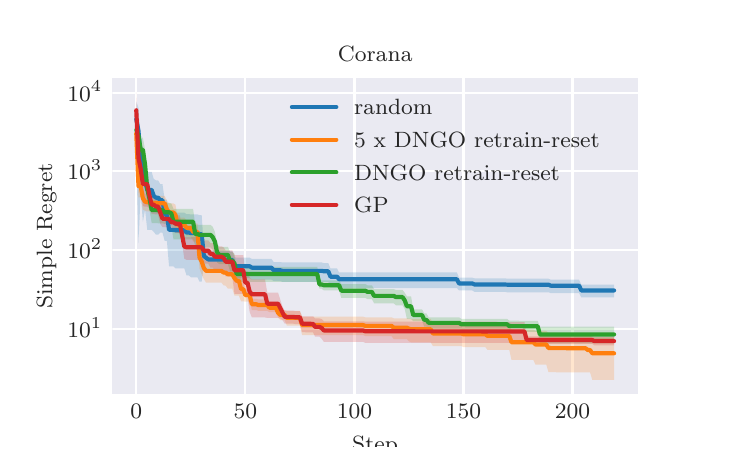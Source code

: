 \begingroup%
\makeatletter%
\begin{pgfpicture}%
\pgfpathrectangle{\pgfpointorigin}{\pgfqpoint{3.39in}{2.095in}}%
\pgfusepath{use as bounding box, clip}%
\begin{pgfscope}%
\pgfsetbuttcap%
\pgfsetmiterjoin%
\definecolor{currentfill}{rgb}{1.0,1.0,1.0}%
\pgfsetfillcolor{currentfill}%
\pgfsetlinewidth{0.0pt}%
\definecolor{currentstroke}{rgb}{1.0,1.0,1.0}%
\pgfsetstrokecolor{currentstroke}%
\pgfsetdash{}{0pt}%
\pgfpathmoveto{\pgfqpoint{0.0in}{0.0in}}%
\pgfpathlineto{\pgfqpoint{3.39in}{0.0in}}%
\pgfpathlineto{\pgfqpoint{3.39in}{2.095in}}%
\pgfpathlineto{\pgfqpoint{0.0in}{2.095in}}%
\pgfpathclose%
\pgfusepath{fill}%
\end{pgfscope}%
\begin{pgfscope}%
\pgfsetbuttcap%
\pgfsetmiterjoin%
\definecolor{currentfill}{rgb}{0.918,0.918,0.949}%
\pgfsetfillcolor{currentfill}%
\pgfsetlinewidth{0.0pt}%
\definecolor{currentstroke}{rgb}{0.0,0.0,0.0}%
\pgfsetstrokecolor{currentstroke}%
\pgfsetstrokeopacity{0.0}%
\pgfsetdash{}{0pt}%
\pgfpathmoveto{\pgfqpoint{0.424in}{0.262in}}%
\pgfpathlineto{\pgfqpoint{3.051in}{0.262in}}%
\pgfpathlineto{\pgfqpoint{3.051in}{1.844in}}%
\pgfpathlineto{\pgfqpoint{0.424in}{1.844in}}%
\pgfpathclose%
\pgfusepath{fill}%
\end{pgfscope}%
\begin{pgfscope}%
\pgfpathrectangle{\pgfqpoint{0.424in}{0.262in}}{\pgfqpoint{2.627in}{1.582in}}%
\pgfusepath{clip}%
\pgfsetroundcap%
\pgfsetroundjoin%
\pgfsetlinewidth{0.803pt}%
\definecolor{currentstroke}{rgb}{1.0,1.0,1.0}%
\pgfsetstrokecolor{currentstroke}%
\pgfsetdash{}{0pt}%
\pgfpathmoveto{\pgfqpoint{0.543in}{0.262in}}%
\pgfpathlineto{\pgfqpoint{0.543in}{1.844in}}%
\pgfusepath{stroke}%
\end{pgfscope}%
\begin{pgfscope}%
\definecolor{textcolor}{rgb}{0.15,0.15,0.15}%
\pgfsetstrokecolor{textcolor}%
\pgfsetfillcolor{textcolor}%
\pgftext[x=0.543in,y=0.213in,,top]{\color{textcolor}\rmfamily\fontsize{8.0}{9.6}\selectfont \(\displaystyle 0\)}%
\end{pgfscope}%
\begin{pgfscope}%
\pgfpathrectangle{\pgfqpoint{0.424in}{0.262in}}{\pgfqpoint{2.627in}{1.582in}}%
\pgfusepath{clip}%
\pgfsetroundcap%
\pgfsetroundjoin%
\pgfsetlinewidth{0.803pt}%
\definecolor{currentstroke}{rgb}{1.0,1.0,1.0}%
\pgfsetstrokecolor{currentstroke}%
\pgfsetdash{}{0pt}%
\pgfpathmoveto{\pgfqpoint{1.088in}{0.262in}}%
\pgfpathlineto{\pgfqpoint{1.088in}{1.844in}}%
\pgfusepath{stroke}%
\end{pgfscope}%
\begin{pgfscope}%
\definecolor{textcolor}{rgb}{0.15,0.15,0.15}%
\pgfsetstrokecolor{textcolor}%
\pgfsetfillcolor{textcolor}%
\pgftext[x=1.088in,y=0.213in,,top]{\color{textcolor}\rmfamily\fontsize{8.0}{9.6}\selectfont \(\displaystyle 50\)}%
\end{pgfscope}%
\begin{pgfscope}%
\pgfpathrectangle{\pgfqpoint{0.424in}{0.262in}}{\pgfqpoint{2.627in}{1.582in}}%
\pgfusepath{clip}%
\pgfsetroundcap%
\pgfsetroundjoin%
\pgfsetlinewidth{0.803pt}%
\definecolor{currentstroke}{rgb}{1.0,1.0,1.0}%
\pgfsetstrokecolor{currentstroke}%
\pgfsetdash{}{0pt}%
\pgfpathmoveto{\pgfqpoint{1.634in}{0.262in}}%
\pgfpathlineto{\pgfqpoint{1.634in}{1.844in}}%
\pgfusepath{stroke}%
\end{pgfscope}%
\begin{pgfscope}%
\definecolor{textcolor}{rgb}{0.15,0.15,0.15}%
\pgfsetstrokecolor{textcolor}%
\pgfsetfillcolor{textcolor}%
\pgftext[x=1.634in,y=0.213in,,top]{\color{textcolor}\rmfamily\fontsize{8.0}{9.6}\selectfont \(\displaystyle 100\)}%
\end{pgfscope}%
\begin{pgfscope}%
\pgfpathrectangle{\pgfqpoint{0.424in}{0.262in}}{\pgfqpoint{2.627in}{1.582in}}%
\pgfusepath{clip}%
\pgfsetroundcap%
\pgfsetroundjoin%
\pgfsetlinewidth{0.803pt}%
\definecolor{currentstroke}{rgb}{1.0,1.0,1.0}%
\pgfsetstrokecolor{currentstroke}%
\pgfsetdash{}{0pt}%
\pgfpathmoveto{\pgfqpoint{2.179in}{0.262in}}%
\pgfpathlineto{\pgfqpoint{2.179in}{1.844in}}%
\pgfusepath{stroke}%
\end{pgfscope}%
\begin{pgfscope}%
\definecolor{textcolor}{rgb}{0.15,0.15,0.15}%
\pgfsetstrokecolor{textcolor}%
\pgfsetfillcolor{textcolor}%
\pgftext[x=2.179in,y=0.213in,,top]{\color{textcolor}\rmfamily\fontsize{8.0}{9.6}\selectfont \(\displaystyle 150\)}%
\end{pgfscope}%
\begin{pgfscope}%
\pgfpathrectangle{\pgfqpoint{0.424in}{0.262in}}{\pgfqpoint{2.627in}{1.582in}}%
\pgfusepath{clip}%
\pgfsetroundcap%
\pgfsetroundjoin%
\pgfsetlinewidth{0.803pt}%
\definecolor{currentstroke}{rgb}{1.0,1.0,1.0}%
\pgfsetstrokecolor{currentstroke}%
\pgfsetdash{}{0pt}%
\pgfpathmoveto{\pgfqpoint{2.724in}{0.262in}}%
\pgfpathlineto{\pgfqpoint{2.724in}{1.844in}}%
\pgfusepath{stroke}%
\end{pgfscope}%
\begin{pgfscope}%
\definecolor{textcolor}{rgb}{0.15,0.15,0.15}%
\pgfsetstrokecolor{textcolor}%
\pgfsetfillcolor{textcolor}%
\pgftext[x=2.724in,y=0.213in,,top]{\color{textcolor}\rmfamily\fontsize{8.0}{9.6}\selectfont \(\displaystyle 200\)}%
\end{pgfscope}%
\begin{pgfscope}%
\definecolor{textcolor}{rgb}{0.15,0.15,0.15}%
\pgfsetstrokecolor{textcolor}%
\pgfsetfillcolor{textcolor}%
\pgftext[x=1.737in,y=0.05in,,top]{\color{textcolor}\rmfamily\fontsize{8.0}{9.6}\selectfont Step}%
\end{pgfscope}%
\begin{pgfscope}%
\pgfpathrectangle{\pgfqpoint{0.424in}{0.262in}}{\pgfqpoint{2.627in}{1.582in}}%
\pgfusepath{clip}%
\pgfsetroundcap%
\pgfsetroundjoin%
\pgfsetlinewidth{0.803pt}%
\definecolor{currentstroke}{rgb}{1.0,1.0,1.0}%
\pgfsetstrokecolor{currentstroke}%
\pgfsetdash{}{0pt}%
\pgfpathmoveto{\pgfqpoint{0.424in}{0.59in}}%
\pgfpathlineto{\pgfqpoint{3.051in}{0.59in}}%
\pgfusepath{stroke}%
\end{pgfscope}%
\begin{pgfscope}%
\definecolor{textcolor}{rgb}{0.15,0.15,0.15}%
\pgfsetstrokecolor{textcolor}%
\pgfsetfillcolor{textcolor}%
\pgftext[x=0.199in,y=0.547in,left,base]{\color{textcolor}\rmfamily\fontsize{8.0}{9.6}\selectfont \(\displaystyle 10^{1}\)}%
\end{pgfscope}%
\begin{pgfscope}%
\pgfpathrectangle{\pgfqpoint{0.424in}{0.262in}}{\pgfqpoint{2.627in}{1.582in}}%
\pgfusepath{clip}%
\pgfsetroundcap%
\pgfsetroundjoin%
\pgfsetlinewidth{0.803pt}%
\definecolor{currentstroke}{rgb}{1.0,1.0,1.0}%
\pgfsetstrokecolor{currentstroke}%
\pgfsetdash{}{0pt}%
\pgfpathmoveto{\pgfqpoint{0.424in}{0.983in}}%
\pgfpathlineto{\pgfqpoint{3.051in}{0.983in}}%
\pgfusepath{stroke}%
\end{pgfscope}%
\begin{pgfscope}%
\definecolor{textcolor}{rgb}{0.15,0.15,0.15}%
\pgfsetstrokecolor{textcolor}%
\pgfsetfillcolor{textcolor}%
\pgftext[x=0.199in,y=0.941in,left,base]{\color{textcolor}\rmfamily\fontsize{8.0}{9.6}\selectfont \(\displaystyle 10^{2}\)}%
\end{pgfscope}%
\begin{pgfscope}%
\pgfpathrectangle{\pgfqpoint{0.424in}{0.262in}}{\pgfqpoint{2.627in}{1.582in}}%
\pgfusepath{clip}%
\pgfsetroundcap%
\pgfsetroundjoin%
\pgfsetlinewidth{0.803pt}%
\definecolor{currentstroke}{rgb}{1.0,1.0,1.0}%
\pgfsetstrokecolor{currentstroke}%
\pgfsetdash{}{0pt}%
\pgfpathmoveto{\pgfqpoint{0.424in}{1.377in}}%
\pgfpathlineto{\pgfqpoint{3.051in}{1.377in}}%
\pgfusepath{stroke}%
\end{pgfscope}%
\begin{pgfscope}%
\definecolor{textcolor}{rgb}{0.15,0.15,0.15}%
\pgfsetstrokecolor{textcolor}%
\pgfsetfillcolor{textcolor}%
\pgftext[x=0.199in,y=1.334in,left,base]{\color{textcolor}\rmfamily\fontsize{8.0}{9.6}\selectfont \(\displaystyle 10^{3}\)}%
\end{pgfscope}%
\begin{pgfscope}%
\pgfpathrectangle{\pgfqpoint{0.424in}{0.262in}}{\pgfqpoint{2.627in}{1.582in}}%
\pgfusepath{clip}%
\pgfsetroundcap%
\pgfsetroundjoin%
\pgfsetlinewidth{0.803pt}%
\definecolor{currentstroke}{rgb}{1.0,1.0,1.0}%
\pgfsetstrokecolor{currentstroke}%
\pgfsetdash{}{0pt}%
\pgfpathmoveto{\pgfqpoint{0.424in}{1.77in}}%
\pgfpathlineto{\pgfqpoint{3.051in}{1.77in}}%
\pgfusepath{stroke}%
\end{pgfscope}%
\begin{pgfscope}%
\definecolor{textcolor}{rgb}{0.15,0.15,0.15}%
\pgfsetstrokecolor{textcolor}%
\pgfsetfillcolor{textcolor}%
\pgftext[x=0.199in,y=1.728in,left,base]{\color{textcolor}\rmfamily\fontsize{8.0}{9.6}\selectfont \(\displaystyle 10^{4}\)}%
\end{pgfscope}%
\begin{pgfscope}%
\definecolor{textcolor}{rgb}{0.15,0.15,0.15}%
\pgfsetstrokecolor{textcolor}%
\pgfsetfillcolor{textcolor}%
\pgftext[x=0.144in,y=1.053in,,bottom,rotate=90.0]{\color{textcolor}\rmfamily\fontsize{8.0}{9.6}\selectfont Simple Regret}%
\end{pgfscope}%
\begin{pgfscope}%
\pgfpathrectangle{\pgfqpoint{0.424in}{0.262in}}{\pgfqpoint{2.627in}{1.582in}}%
\pgfusepath{clip}%
\pgfsetbuttcap%
\pgfsetroundjoin%
\definecolor{currentfill}{rgb}{0.122,0.467,0.706}%
\pgfsetfillcolor{currentfill}%
\pgfsetfillopacity{0.2}%
\pgfsetlinewidth{0.0pt}%
\definecolor{currentstroke}{rgb}{0.0,0.0,0.0}%
\pgfsetstrokecolor{currentstroke}%
\pgfsetdash{}{0pt}%
\pgfpathmoveto{\pgfqpoint{0.543in}{1.447in}}%
\pgfpathlineto{\pgfqpoint{0.543in}{1.727in}}%
\pgfpathlineto{\pgfqpoint{0.554in}{1.694in}}%
\pgfpathlineto{\pgfqpoint{0.565in}{1.528in}}%
\pgfpathlineto{\pgfqpoint{0.576in}{1.496in}}%
\pgfpathlineto{\pgfqpoint{0.587in}{1.405in}}%
\pgfpathlineto{\pgfqpoint{0.598in}{1.374in}}%
\pgfpathlineto{\pgfqpoint{0.609in}{1.374in}}%
\pgfpathlineto{\pgfqpoint{0.62in}{1.374in}}%
\pgfpathlineto{\pgfqpoint{0.63in}{1.339in}}%
\pgfpathlineto{\pgfqpoint{0.641in}{1.332in}}%
\pgfpathlineto{\pgfqpoint{0.652in}{1.332in}}%
\pgfpathlineto{\pgfqpoint{0.663in}{1.313in}}%
\pgfpathlineto{\pgfqpoint{0.674in}{1.313in}}%
\pgfpathlineto{\pgfqpoint{0.685in}{1.235in}}%
\pgfpathlineto{\pgfqpoint{0.696in}{1.235in}}%
\pgfpathlineto{\pgfqpoint{0.707in}{1.171in}}%
\pgfpathlineto{\pgfqpoint{0.718in}{1.171in}}%
\pgfpathlineto{\pgfqpoint{0.729in}{1.171in}}%
\pgfpathlineto{\pgfqpoint{0.739in}{1.17in}}%
\pgfpathlineto{\pgfqpoint{0.75in}{1.17in}}%
\pgfpathlineto{\pgfqpoint{0.761in}{1.17in}}%
\pgfpathlineto{\pgfqpoint{0.772in}{1.17in}}%
\pgfpathlineto{\pgfqpoint{0.783in}{1.17in}}%
\pgfpathlineto{\pgfqpoint{0.794in}{1.163in}}%
\pgfpathlineto{\pgfqpoint{0.805in}{1.163in}}%
\pgfpathlineto{\pgfqpoint{0.816in}{1.161in}}%
\pgfpathlineto{\pgfqpoint{0.827in}{1.161in}}%
\pgfpathlineto{\pgfqpoint{0.838in}{1.161in}}%
\pgfpathlineto{\pgfqpoint{0.849in}{1.161in}}%
\pgfpathlineto{\pgfqpoint{0.859in}{1.158in}}%
\pgfpathlineto{\pgfqpoint{0.87in}{1.158in}}%
\pgfpathlineto{\pgfqpoint{0.881in}{0.992in}}%
\pgfpathlineto{\pgfqpoint{0.892in}{0.985in}}%
\pgfpathlineto{\pgfqpoint{0.903in}{0.98in}}%
\pgfpathlineto{\pgfqpoint{0.914in}{0.98in}}%
\pgfpathlineto{\pgfqpoint{0.925in}{0.98in}}%
\pgfpathlineto{\pgfqpoint{0.936in}{0.98in}}%
\pgfpathlineto{\pgfqpoint{0.947in}{0.98in}}%
\pgfpathlineto{\pgfqpoint{0.958in}{0.98in}}%
\pgfpathlineto{\pgfqpoint{0.969in}{0.98in}}%
\pgfpathlineto{\pgfqpoint{0.979in}{0.98in}}%
\pgfpathlineto{\pgfqpoint{0.99in}{0.978in}}%
\pgfpathlineto{\pgfqpoint{1.001in}{0.978in}}%
\pgfpathlineto{\pgfqpoint{1.012in}{0.978in}}%
\pgfpathlineto{\pgfqpoint{1.023in}{0.978in}}%
\pgfpathlineto{\pgfqpoint{1.034in}{0.947in}}%
\pgfpathlineto{\pgfqpoint{1.045in}{0.945in}}%
\pgfpathlineto{\pgfqpoint{1.056in}{0.945in}}%
\pgfpathlineto{\pgfqpoint{1.067in}{0.945in}}%
\pgfpathlineto{\pgfqpoint{1.078in}{0.945in}}%
\pgfpathlineto{\pgfqpoint{1.088in}{0.945in}}%
\pgfpathlineto{\pgfqpoint{1.099in}{0.945in}}%
\pgfpathlineto{\pgfqpoint{1.11in}{0.945in}}%
\pgfpathlineto{\pgfqpoint{1.121in}{0.939in}}%
\pgfpathlineto{\pgfqpoint{1.132in}{0.939in}}%
\pgfpathlineto{\pgfqpoint{1.143in}{0.939in}}%
\pgfpathlineto{\pgfqpoint{1.154in}{0.939in}}%
\pgfpathlineto{\pgfqpoint{1.165in}{0.939in}}%
\pgfpathlineto{\pgfqpoint{1.176in}{0.939in}}%
\pgfpathlineto{\pgfqpoint{1.187in}{0.939in}}%
\pgfpathlineto{\pgfqpoint{1.198in}{0.939in}}%
\pgfpathlineto{\pgfqpoint{1.208in}{0.939in}}%
\pgfpathlineto{\pgfqpoint{1.219in}{0.939in}}%
\pgfpathlineto{\pgfqpoint{1.23in}{0.923in}}%
\pgfpathlineto{\pgfqpoint{1.241in}{0.923in}}%
\pgfpathlineto{\pgfqpoint{1.252in}{0.923in}}%
\pgfpathlineto{\pgfqpoint{1.263in}{0.923in}}%
\pgfpathlineto{\pgfqpoint{1.274in}{0.921in}}%
\pgfpathlineto{\pgfqpoint{1.285in}{0.921in}}%
\pgfpathlineto{\pgfqpoint{1.296in}{0.921in}}%
\pgfpathlineto{\pgfqpoint{1.307in}{0.921in}}%
\pgfpathlineto{\pgfqpoint{1.317in}{0.921in}}%
\pgfpathlineto{\pgfqpoint{1.328in}{0.921in}}%
\pgfpathlineto{\pgfqpoint{1.339in}{0.921in}}%
\pgfpathlineto{\pgfqpoint{1.35in}{0.921in}}%
\pgfpathlineto{\pgfqpoint{1.361in}{0.921in}}%
\pgfpathlineto{\pgfqpoint{1.372in}{0.921in}}%
\pgfpathlineto{\pgfqpoint{1.383in}{0.921in}}%
\pgfpathlineto{\pgfqpoint{1.394in}{0.921in}}%
\pgfpathlineto{\pgfqpoint{1.405in}{0.921in}}%
\pgfpathlineto{\pgfqpoint{1.416in}{0.921in}}%
\pgfpathlineto{\pgfqpoint{1.427in}{0.921in}}%
\pgfpathlineto{\pgfqpoint{1.437in}{0.921in}}%
\pgfpathlineto{\pgfqpoint{1.448in}{0.921in}}%
\pgfpathlineto{\pgfqpoint{1.459in}{0.921in}}%
\pgfpathlineto{\pgfqpoint{1.47in}{0.921in}}%
\pgfpathlineto{\pgfqpoint{1.481in}{0.918in}}%
\pgfpathlineto{\pgfqpoint{1.492in}{0.918in}}%
\pgfpathlineto{\pgfqpoint{1.503in}{0.918in}}%
\pgfpathlineto{\pgfqpoint{1.514in}{0.891in}}%
\pgfpathlineto{\pgfqpoint{1.525in}{0.891in}}%
\pgfpathlineto{\pgfqpoint{1.536in}{0.891in}}%
\pgfpathlineto{\pgfqpoint{1.547in}{0.891in}}%
\pgfpathlineto{\pgfqpoint{1.557in}{0.871in}}%
\pgfpathlineto{\pgfqpoint{1.568in}{0.871in}}%
\pgfpathlineto{\pgfqpoint{1.579in}{0.871in}}%
\pgfpathlineto{\pgfqpoint{1.59in}{0.871in}}%
\pgfpathlineto{\pgfqpoint{1.601in}{0.871in}}%
\pgfpathlineto{\pgfqpoint{1.612in}{0.871in}}%
\pgfpathlineto{\pgfqpoint{1.623in}{0.871in}}%
\pgfpathlineto{\pgfqpoint{1.634in}{0.871in}}%
\pgfpathlineto{\pgfqpoint{1.645in}{0.871in}}%
\pgfpathlineto{\pgfqpoint{1.656in}{0.871in}}%
\pgfpathlineto{\pgfqpoint{1.666in}{0.871in}}%
\pgfpathlineto{\pgfqpoint{1.677in}{0.871in}}%
\pgfpathlineto{\pgfqpoint{1.688in}{0.871in}}%
\pgfpathlineto{\pgfqpoint{1.699in}{0.871in}}%
\pgfpathlineto{\pgfqpoint{1.71in}{0.871in}}%
\pgfpathlineto{\pgfqpoint{1.721in}{0.871in}}%
\pgfpathlineto{\pgfqpoint{1.732in}{0.871in}}%
\pgfpathlineto{\pgfqpoint{1.743in}{0.871in}}%
\pgfpathlineto{\pgfqpoint{1.754in}{0.871in}}%
\pgfpathlineto{\pgfqpoint{1.765in}{0.871in}}%
\pgfpathlineto{\pgfqpoint{1.776in}{0.871in}}%
\pgfpathlineto{\pgfqpoint{1.786in}{0.871in}}%
\pgfpathlineto{\pgfqpoint{1.797in}{0.871in}}%
\pgfpathlineto{\pgfqpoint{1.808in}{0.871in}}%
\pgfpathlineto{\pgfqpoint{1.819in}{0.871in}}%
\pgfpathlineto{\pgfqpoint{1.83in}{0.871in}}%
\pgfpathlineto{\pgfqpoint{1.841in}{0.871in}}%
\pgfpathlineto{\pgfqpoint{1.852in}{0.871in}}%
\pgfpathlineto{\pgfqpoint{1.863in}{0.871in}}%
\pgfpathlineto{\pgfqpoint{1.874in}{0.871in}}%
\pgfpathlineto{\pgfqpoint{1.885in}{0.871in}}%
\pgfpathlineto{\pgfqpoint{1.896in}{0.871in}}%
\pgfpathlineto{\pgfqpoint{1.906in}{0.871in}}%
\pgfpathlineto{\pgfqpoint{1.917in}{0.871in}}%
\pgfpathlineto{\pgfqpoint{1.928in}{0.871in}}%
\pgfpathlineto{\pgfqpoint{1.939in}{0.871in}}%
\pgfpathlineto{\pgfqpoint{1.95in}{0.871in}}%
\pgfpathlineto{\pgfqpoint{1.961in}{0.871in}}%
\pgfpathlineto{\pgfqpoint{1.972in}{0.871in}}%
\pgfpathlineto{\pgfqpoint{1.983in}{0.871in}}%
\pgfpathlineto{\pgfqpoint{1.994in}{0.871in}}%
\pgfpathlineto{\pgfqpoint{2.005in}{0.871in}}%
\pgfpathlineto{\pgfqpoint{2.015in}{0.871in}}%
\pgfpathlineto{\pgfqpoint{2.026in}{0.871in}}%
\pgfpathlineto{\pgfqpoint{2.037in}{0.871in}}%
\pgfpathlineto{\pgfqpoint{2.048in}{0.871in}}%
\pgfpathlineto{\pgfqpoint{2.059in}{0.871in}}%
\pgfpathlineto{\pgfqpoint{2.07in}{0.871in}}%
\pgfpathlineto{\pgfqpoint{2.081in}{0.871in}}%
\pgfpathlineto{\pgfqpoint{2.092in}{0.871in}}%
\pgfpathlineto{\pgfqpoint{2.103in}{0.871in}}%
\pgfpathlineto{\pgfqpoint{2.114in}{0.871in}}%
\pgfpathlineto{\pgfqpoint{2.125in}{0.871in}}%
\pgfpathlineto{\pgfqpoint{2.135in}{0.871in}}%
\pgfpathlineto{\pgfqpoint{2.146in}{0.871in}}%
\pgfpathlineto{\pgfqpoint{2.157in}{0.845in}}%
\pgfpathlineto{\pgfqpoint{2.168in}{0.845in}}%
\pgfpathlineto{\pgfqpoint{2.179in}{0.845in}}%
\pgfpathlineto{\pgfqpoint{2.19in}{0.845in}}%
\pgfpathlineto{\pgfqpoint{2.201in}{0.845in}}%
\pgfpathlineto{\pgfqpoint{2.212in}{0.845in}}%
\pgfpathlineto{\pgfqpoint{2.223in}{0.845in}}%
\pgfpathlineto{\pgfqpoint{2.234in}{0.842in}}%
\pgfpathlineto{\pgfqpoint{2.245in}{0.842in}}%
\pgfpathlineto{\pgfqpoint{2.255in}{0.842in}}%
\pgfpathlineto{\pgfqpoint{2.266in}{0.842in}}%
\pgfpathlineto{\pgfqpoint{2.277in}{0.842in}}%
\pgfpathlineto{\pgfqpoint{2.288in}{0.842in}}%
\pgfpathlineto{\pgfqpoint{2.299in}{0.842in}}%
\pgfpathlineto{\pgfqpoint{2.31in}{0.842in}}%
\pgfpathlineto{\pgfqpoint{2.321in}{0.842in}}%
\pgfpathlineto{\pgfqpoint{2.332in}{0.842in}}%
\pgfpathlineto{\pgfqpoint{2.343in}{0.842in}}%
\pgfpathlineto{\pgfqpoint{2.354in}{0.842in}}%
\pgfpathlineto{\pgfqpoint{2.364in}{0.842in}}%
\pgfpathlineto{\pgfqpoint{2.375in}{0.842in}}%
\pgfpathlineto{\pgfqpoint{2.386in}{0.842in}}%
\pgfpathlineto{\pgfqpoint{2.397in}{0.84in}}%
\pgfpathlineto{\pgfqpoint{2.408in}{0.84in}}%
\pgfpathlineto{\pgfqpoint{2.419in}{0.84in}}%
\pgfpathlineto{\pgfqpoint{2.43in}{0.84in}}%
\pgfpathlineto{\pgfqpoint{2.441in}{0.84in}}%
\pgfpathlineto{\pgfqpoint{2.452in}{0.84in}}%
\pgfpathlineto{\pgfqpoint{2.463in}{0.84in}}%
\pgfpathlineto{\pgfqpoint{2.474in}{0.84in}}%
\pgfpathlineto{\pgfqpoint{2.484in}{0.84in}}%
\pgfpathlineto{\pgfqpoint{2.495in}{0.84in}}%
\pgfpathlineto{\pgfqpoint{2.506in}{0.84in}}%
\pgfpathlineto{\pgfqpoint{2.517in}{0.84in}}%
\pgfpathlineto{\pgfqpoint{2.528in}{0.84in}}%
\pgfpathlineto{\pgfqpoint{2.539in}{0.84in}}%
\pgfpathlineto{\pgfqpoint{2.55in}{0.84in}}%
\pgfpathlineto{\pgfqpoint{2.561in}{0.84in}}%
\pgfpathlineto{\pgfqpoint{2.572in}{0.84in}}%
\pgfpathlineto{\pgfqpoint{2.583in}{0.84in}}%
\pgfpathlineto{\pgfqpoint{2.593in}{0.84in}}%
\pgfpathlineto{\pgfqpoint{2.604in}{0.84in}}%
\pgfpathlineto{\pgfqpoint{2.615in}{0.835in}}%
\pgfpathlineto{\pgfqpoint{2.626in}{0.835in}}%
\pgfpathlineto{\pgfqpoint{2.637in}{0.835in}}%
\pgfpathlineto{\pgfqpoint{2.648in}{0.835in}}%
\pgfpathlineto{\pgfqpoint{2.659in}{0.835in}}%
\pgfpathlineto{\pgfqpoint{2.67in}{0.835in}}%
\pgfpathlineto{\pgfqpoint{2.681in}{0.835in}}%
\pgfpathlineto{\pgfqpoint{2.692in}{0.835in}}%
\pgfpathlineto{\pgfqpoint{2.703in}{0.835in}}%
\pgfpathlineto{\pgfqpoint{2.713in}{0.835in}}%
\pgfpathlineto{\pgfqpoint{2.724in}{0.835in}}%
\pgfpathlineto{\pgfqpoint{2.735in}{0.835in}}%
\pgfpathlineto{\pgfqpoint{2.746in}{0.835in}}%
\pgfpathlineto{\pgfqpoint{2.757in}{0.835in}}%
\pgfpathlineto{\pgfqpoint{2.768in}{0.81in}}%
\pgfpathlineto{\pgfqpoint{2.779in}{0.81in}}%
\pgfpathlineto{\pgfqpoint{2.79in}{0.81in}}%
\pgfpathlineto{\pgfqpoint{2.801in}{0.81in}}%
\pgfpathlineto{\pgfqpoint{2.812in}{0.81in}}%
\pgfpathlineto{\pgfqpoint{2.823in}{0.81in}}%
\pgfpathlineto{\pgfqpoint{2.833in}{0.81in}}%
\pgfpathlineto{\pgfqpoint{2.844in}{0.81in}}%
\pgfpathlineto{\pgfqpoint{2.855in}{0.81in}}%
\pgfpathlineto{\pgfqpoint{2.866in}{0.81in}}%
\pgfpathlineto{\pgfqpoint{2.877in}{0.81in}}%
\pgfpathlineto{\pgfqpoint{2.888in}{0.81in}}%
\pgfpathlineto{\pgfqpoint{2.899in}{0.81in}}%
\pgfpathlineto{\pgfqpoint{2.91in}{0.81in}}%
\pgfpathlineto{\pgfqpoint{2.921in}{0.81in}}%
\pgfpathlineto{\pgfqpoint{2.932in}{0.81in}}%
\pgfpathlineto{\pgfqpoint{2.932in}{0.746in}}%
\pgfpathlineto{\pgfqpoint{2.932in}{0.746in}}%
\pgfpathlineto{\pgfqpoint{2.921in}{0.746in}}%
\pgfpathlineto{\pgfqpoint{2.91in}{0.746in}}%
\pgfpathlineto{\pgfqpoint{2.899in}{0.746in}}%
\pgfpathlineto{\pgfqpoint{2.888in}{0.746in}}%
\pgfpathlineto{\pgfqpoint{2.877in}{0.746in}}%
\pgfpathlineto{\pgfqpoint{2.866in}{0.746in}}%
\pgfpathlineto{\pgfqpoint{2.855in}{0.746in}}%
\pgfpathlineto{\pgfqpoint{2.844in}{0.746in}}%
\pgfpathlineto{\pgfqpoint{2.833in}{0.746in}}%
\pgfpathlineto{\pgfqpoint{2.823in}{0.746in}}%
\pgfpathlineto{\pgfqpoint{2.812in}{0.746in}}%
\pgfpathlineto{\pgfqpoint{2.801in}{0.746in}}%
\pgfpathlineto{\pgfqpoint{2.79in}{0.746in}}%
\pgfpathlineto{\pgfqpoint{2.779in}{0.746in}}%
\pgfpathlineto{\pgfqpoint{2.768in}{0.746in}}%
\pgfpathlineto{\pgfqpoint{2.757in}{0.768in}}%
\pgfpathlineto{\pgfqpoint{2.746in}{0.768in}}%
\pgfpathlineto{\pgfqpoint{2.735in}{0.768in}}%
\pgfpathlineto{\pgfqpoint{2.724in}{0.768in}}%
\pgfpathlineto{\pgfqpoint{2.713in}{0.768in}}%
\pgfpathlineto{\pgfqpoint{2.703in}{0.768in}}%
\pgfpathlineto{\pgfqpoint{2.692in}{0.768in}}%
\pgfpathlineto{\pgfqpoint{2.681in}{0.768in}}%
\pgfpathlineto{\pgfqpoint{2.67in}{0.768in}}%
\pgfpathlineto{\pgfqpoint{2.659in}{0.768in}}%
\pgfpathlineto{\pgfqpoint{2.648in}{0.768in}}%
\pgfpathlineto{\pgfqpoint{2.637in}{0.768in}}%
\pgfpathlineto{\pgfqpoint{2.626in}{0.768in}}%
\pgfpathlineto{\pgfqpoint{2.615in}{0.768in}}%
\pgfpathlineto{\pgfqpoint{2.604in}{0.772in}}%
\pgfpathlineto{\pgfqpoint{2.593in}{0.772in}}%
\pgfpathlineto{\pgfqpoint{2.583in}{0.772in}}%
\pgfpathlineto{\pgfqpoint{2.572in}{0.772in}}%
\pgfpathlineto{\pgfqpoint{2.561in}{0.772in}}%
\pgfpathlineto{\pgfqpoint{2.55in}{0.772in}}%
\pgfpathlineto{\pgfqpoint{2.539in}{0.772in}}%
\pgfpathlineto{\pgfqpoint{2.528in}{0.772in}}%
\pgfpathlineto{\pgfqpoint{2.517in}{0.772in}}%
\pgfpathlineto{\pgfqpoint{2.506in}{0.772in}}%
\pgfpathlineto{\pgfqpoint{2.495in}{0.772in}}%
\pgfpathlineto{\pgfqpoint{2.484in}{0.772in}}%
\pgfpathlineto{\pgfqpoint{2.474in}{0.772in}}%
\pgfpathlineto{\pgfqpoint{2.463in}{0.772in}}%
\pgfpathlineto{\pgfqpoint{2.452in}{0.772in}}%
\pgfpathlineto{\pgfqpoint{2.441in}{0.772in}}%
\pgfpathlineto{\pgfqpoint{2.43in}{0.772in}}%
\pgfpathlineto{\pgfqpoint{2.419in}{0.772in}}%
\pgfpathlineto{\pgfqpoint{2.408in}{0.772in}}%
\pgfpathlineto{\pgfqpoint{2.397in}{0.772in}}%
\pgfpathlineto{\pgfqpoint{2.386in}{0.774in}}%
\pgfpathlineto{\pgfqpoint{2.375in}{0.774in}}%
\pgfpathlineto{\pgfqpoint{2.364in}{0.774in}}%
\pgfpathlineto{\pgfqpoint{2.354in}{0.774in}}%
\pgfpathlineto{\pgfqpoint{2.343in}{0.774in}}%
\pgfpathlineto{\pgfqpoint{2.332in}{0.774in}}%
\pgfpathlineto{\pgfqpoint{2.321in}{0.774in}}%
\pgfpathlineto{\pgfqpoint{2.31in}{0.774in}}%
\pgfpathlineto{\pgfqpoint{2.299in}{0.774in}}%
\pgfpathlineto{\pgfqpoint{2.288in}{0.774in}}%
\pgfpathlineto{\pgfqpoint{2.277in}{0.774in}}%
\pgfpathlineto{\pgfqpoint{2.266in}{0.774in}}%
\pgfpathlineto{\pgfqpoint{2.255in}{0.774in}}%
\pgfpathlineto{\pgfqpoint{2.245in}{0.774in}}%
\pgfpathlineto{\pgfqpoint{2.234in}{0.774in}}%
\pgfpathlineto{\pgfqpoint{2.223in}{0.781in}}%
\pgfpathlineto{\pgfqpoint{2.212in}{0.781in}}%
\pgfpathlineto{\pgfqpoint{2.201in}{0.781in}}%
\pgfpathlineto{\pgfqpoint{2.19in}{0.781in}}%
\pgfpathlineto{\pgfqpoint{2.179in}{0.781in}}%
\pgfpathlineto{\pgfqpoint{2.168in}{0.781in}}%
\pgfpathlineto{\pgfqpoint{2.157in}{0.781in}}%
\pgfpathlineto{\pgfqpoint{2.146in}{0.793in}}%
\pgfpathlineto{\pgfqpoint{2.135in}{0.793in}}%
\pgfpathlineto{\pgfqpoint{2.125in}{0.793in}}%
\pgfpathlineto{\pgfqpoint{2.114in}{0.793in}}%
\pgfpathlineto{\pgfqpoint{2.103in}{0.793in}}%
\pgfpathlineto{\pgfqpoint{2.092in}{0.793in}}%
\pgfpathlineto{\pgfqpoint{2.081in}{0.793in}}%
\pgfpathlineto{\pgfqpoint{2.07in}{0.793in}}%
\pgfpathlineto{\pgfqpoint{2.059in}{0.793in}}%
\pgfpathlineto{\pgfqpoint{2.048in}{0.793in}}%
\pgfpathlineto{\pgfqpoint{2.037in}{0.793in}}%
\pgfpathlineto{\pgfqpoint{2.026in}{0.793in}}%
\pgfpathlineto{\pgfqpoint{2.015in}{0.793in}}%
\pgfpathlineto{\pgfqpoint{2.005in}{0.793in}}%
\pgfpathlineto{\pgfqpoint{1.994in}{0.793in}}%
\pgfpathlineto{\pgfqpoint{1.983in}{0.793in}}%
\pgfpathlineto{\pgfqpoint{1.972in}{0.793in}}%
\pgfpathlineto{\pgfqpoint{1.961in}{0.793in}}%
\pgfpathlineto{\pgfqpoint{1.95in}{0.793in}}%
\pgfpathlineto{\pgfqpoint{1.939in}{0.793in}}%
\pgfpathlineto{\pgfqpoint{1.928in}{0.793in}}%
\pgfpathlineto{\pgfqpoint{1.917in}{0.793in}}%
\pgfpathlineto{\pgfqpoint{1.906in}{0.793in}}%
\pgfpathlineto{\pgfqpoint{1.896in}{0.793in}}%
\pgfpathlineto{\pgfqpoint{1.885in}{0.793in}}%
\pgfpathlineto{\pgfqpoint{1.874in}{0.793in}}%
\pgfpathlineto{\pgfqpoint{1.863in}{0.793in}}%
\pgfpathlineto{\pgfqpoint{1.852in}{0.793in}}%
\pgfpathlineto{\pgfqpoint{1.841in}{0.793in}}%
\pgfpathlineto{\pgfqpoint{1.83in}{0.793in}}%
\pgfpathlineto{\pgfqpoint{1.819in}{0.793in}}%
\pgfpathlineto{\pgfqpoint{1.808in}{0.793in}}%
\pgfpathlineto{\pgfqpoint{1.797in}{0.793in}}%
\pgfpathlineto{\pgfqpoint{1.786in}{0.793in}}%
\pgfpathlineto{\pgfqpoint{1.776in}{0.793in}}%
\pgfpathlineto{\pgfqpoint{1.765in}{0.793in}}%
\pgfpathlineto{\pgfqpoint{1.754in}{0.793in}}%
\pgfpathlineto{\pgfqpoint{1.743in}{0.793in}}%
\pgfpathlineto{\pgfqpoint{1.732in}{0.793in}}%
\pgfpathlineto{\pgfqpoint{1.721in}{0.793in}}%
\pgfpathlineto{\pgfqpoint{1.71in}{0.793in}}%
\pgfpathlineto{\pgfqpoint{1.699in}{0.793in}}%
\pgfpathlineto{\pgfqpoint{1.688in}{0.793in}}%
\pgfpathlineto{\pgfqpoint{1.677in}{0.793in}}%
\pgfpathlineto{\pgfqpoint{1.666in}{0.793in}}%
\pgfpathlineto{\pgfqpoint{1.656in}{0.793in}}%
\pgfpathlineto{\pgfqpoint{1.645in}{0.793in}}%
\pgfpathlineto{\pgfqpoint{1.634in}{0.793in}}%
\pgfpathlineto{\pgfqpoint{1.623in}{0.793in}}%
\pgfpathlineto{\pgfqpoint{1.612in}{0.793in}}%
\pgfpathlineto{\pgfqpoint{1.601in}{0.793in}}%
\pgfpathlineto{\pgfqpoint{1.59in}{0.793in}}%
\pgfpathlineto{\pgfqpoint{1.579in}{0.793in}}%
\pgfpathlineto{\pgfqpoint{1.568in}{0.793in}}%
\pgfpathlineto{\pgfqpoint{1.557in}{0.793in}}%
\pgfpathlineto{\pgfqpoint{1.547in}{0.797in}}%
\pgfpathlineto{\pgfqpoint{1.536in}{0.797in}}%
\pgfpathlineto{\pgfqpoint{1.525in}{0.797in}}%
\pgfpathlineto{\pgfqpoint{1.514in}{0.797in}}%
\pgfpathlineto{\pgfqpoint{1.503in}{0.824in}}%
\pgfpathlineto{\pgfqpoint{1.492in}{0.824in}}%
\pgfpathlineto{\pgfqpoint{1.481in}{0.824in}}%
\pgfpathlineto{\pgfqpoint{1.47in}{0.824in}}%
\pgfpathlineto{\pgfqpoint{1.459in}{0.824in}}%
\pgfpathlineto{\pgfqpoint{1.448in}{0.824in}}%
\pgfpathlineto{\pgfqpoint{1.437in}{0.824in}}%
\pgfpathlineto{\pgfqpoint{1.427in}{0.824in}}%
\pgfpathlineto{\pgfqpoint{1.416in}{0.824in}}%
\pgfpathlineto{\pgfqpoint{1.405in}{0.824in}}%
\pgfpathlineto{\pgfqpoint{1.394in}{0.824in}}%
\pgfpathlineto{\pgfqpoint{1.383in}{0.824in}}%
\pgfpathlineto{\pgfqpoint{1.372in}{0.824in}}%
\pgfpathlineto{\pgfqpoint{1.361in}{0.824in}}%
\pgfpathlineto{\pgfqpoint{1.35in}{0.824in}}%
\pgfpathlineto{\pgfqpoint{1.339in}{0.824in}}%
\pgfpathlineto{\pgfqpoint{1.328in}{0.824in}}%
\pgfpathlineto{\pgfqpoint{1.317in}{0.824in}}%
\pgfpathlineto{\pgfqpoint{1.307in}{0.824in}}%
\pgfpathlineto{\pgfqpoint{1.296in}{0.824in}}%
\pgfpathlineto{\pgfqpoint{1.285in}{0.824in}}%
\pgfpathlineto{\pgfqpoint{1.274in}{0.824in}}%
\pgfpathlineto{\pgfqpoint{1.263in}{0.828in}}%
\pgfpathlineto{\pgfqpoint{1.252in}{0.828in}}%
\pgfpathlineto{\pgfqpoint{1.241in}{0.828in}}%
\pgfpathlineto{\pgfqpoint{1.23in}{0.828in}}%
\pgfpathlineto{\pgfqpoint{1.219in}{0.835in}}%
\pgfpathlineto{\pgfqpoint{1.208in}{0.835in}}%
\pgfpathlineto{\pgfqpoint{1.198in}{0.835in}}%
\pgfpathlineto{\pgfqpoint{1.187in}{0.835in}}%
\pgfpathlineto{\pgfqpoint{1.176in}{0.835in}}%
\pgfpathlineto{\pgfqpoint{1.165in}{0.835in}}%
\pgfpathlineto{\pgfqpoint{1.154in}{0.835in}}%
\pgfpathlineto{\pgfqpoint{1.143in}{0.835in}}%
\pgfpathlineto{\pgfqpoint{1.132in}{0.835in}}%
\pgfpathlineto{\pgfqpoint{1.121in}{0.835in}}%
\pgfpathlineto{\pgfqpoint{1.11in}{0.843in}}%
\pgfpathlineto{\pgfqpoint{1.099in}{0.843in}}%
\pgfpathlineto{\pgfqpoint{1.088in}{0.843in}}%
\pgfpathlineto{\pgfqpoint{1.078in}{0.843in}}%
\pgfpathlineto{\pgfqpoint{1.067in}{0.843in}}%
\pgfpathlineto{\pgfqpoint{1.056in}{0.843in}}%
\pgfpathlineto{\pgfqpoint{1.045in}{0.843in}}%
\pgfpathlineto{\pgfqpoint{1.034in}{0.847in}}%
\pgfpathlineto{\pgfqpoint{1.023in}{0.874in}}%
\pgfpathlineto{\pgfqpoint{1.012in}{0.874in}}%
\pgfpathlineto{\pgfqpoint{1.001in}{0.874in}}%
\pgfpathlineto{\pgfqpoint{0.99in}{0.874in}}%
\pgfpathlineto{\pgfqpoint{0.979in}{0.878in}}%
\pgfpathlineto{\pgfqpoint{0.969in}{0.878in}}%
\pgfpathlineto{\pgfqpoint{0.958in}{0.878in}}%
\pgfpathlineto{\pgfqpoint{0.947in}{0.878in}}%
\pgfpathlineto{\pgfqpoint{0.936in}{0.878in}}%
\pgfpathlineto{\pgfqpoint{0.925in}{0.878in}}%
\pgfpathlineto{\pgfqpoint{0.914in}{0.878in}}%
\pgfpathlineto{\pgfqpoint{0.903in}{0.878in}}%
\pgfpathlineto{\pgfqpoint{0.892in}{0.893in}}%
\pgfpathlineto{\pgfqpoint{0.881in}{0.902in}}%
\pgfpathlineto{\pgfqpoint{0.87in}{0.825in}}%
\pgfpathlineto{\pgfqpoint{0.859in}{0.825in}}%
\pgfpathlineto{\pgfqpoint{0.849in}{0.847in}}%
\pgfpathlineto{\pgfqpoint{0.838in}{0.847in}}%
\pgfpathlineto{\pgfqpoint{0.827in}{0.847in}}%
\pgfpathlineto{\pgfqpoint{0.816in}{0.847in}}%
\pgfpathlineto{\pgfqpoint{0.805in}{0.857in}}%
\pgfpathlineto{\pgfqpoint{0.794in}{0.857in}}%
\pgfpathlineto{\pgfqpoint{0.783in}{0.892in}}%
\pgfpathlineto{\pgfqpoint{0.772in}{0.892in}}%
\pgfpathlineto{\pgfqpoint{0.761in}{0.892in}}%
\pgfpathlineto{\pgfqpoint{0.75in}{0.892in}}%
\pgfpathlineto{\pgfqpoint{0.739in}{0.892in}}%
\pgfpathlineto{\pgfqpoint{0.729in}{0.901in}}%
\pgfpathlineto{\pgfqpoint{0.718in}{0.901in}}%
\pgfpathlineto{\pgfqpoint{0.707in}{0.901in}}%
\pgfpathlineto{\pgfqpoint{0.696in}{1.029in}}%
\pgfpathlineto{\pgfqpoint{0.685in}{1.029in}}%
\pgfpathlineto{\pgfqpoint{0.674in}{1.07in}}%
\pgfpathlineto{\pgfqpoint{0.663in}{1.07in}}%
\pgfpathlineto{\pgfqpoint{0.652in}{1.06in}}%
\pgfpathlineto{\pgfqpoint{0.641in}{1.06in}}%
\pgfpathlineto{\pgfqpoint{0.63in}{1.075in}}%
\pgfpathlineto{\pgfqpoint{0.62in}{1.084in}}%
\pgfpathlineto{\pgfqpoint{0.609in}{1.084in}}%
\pgfpathlineto{\pgfqpoint{0.598in}{1.084in}}%
\pgfpathlineto{\pgfqpoint{0.587in}{1.184in}}%
\pgfpathlineto{\pgfqpoint{0.576in}{1.124in}}%
\pgfpathlineto{\pgfqpoint{0.565in}{1.268in}}%
\pgfpathlineto{\pgfqpoint{0.554in}{1.017in}}%
\pgfpathlineto{\pgfqpoint{0.543in}{1.447in}}%
\pgfpathclose%
\pgfusepath{fill}%
\end{pgfscope}%
\begin{pgfscope}%
\pgfpathrectangle{\pgfqpoint{0.424in}{0.262in}}{\pgfqpoint{2.627in}{1.582in}}%
\pgfusepath{clip}%
\pgfsetbuttcap%
\pgfsetroundjoin%
\definecolor{currentfill}{rgb}{1.0,0.498,0.055}%
\pgfsetfillcolor{currentfill}%
\pgfsetfillopacity{0.2}%
\pgfsetlinewidth{0.0pt}%
\definecolor{currentstroke}{rgb}{0.0,0.0,0.0}%
\pgfsetstrokecolor{currentstroke}%
\pgfsetdash{}{0pt}%
\pgfpathmoveto{\pgfqpoint{0.543in}{1.458in}}%
\pgfpathlineto{\pgfqpoint{0.543in}{1.638in}}%
\pgfpathlineto{\pgfqpoint{0.554in}{1.349in}}%
\pgfpathlineto{\pgfqpoint{0.565in}{1.349in}}%
\pgfpathlineto{\pgfqpoint{0.576in}{1.289in}}%
\pgfpathlineto{\pgfqpoint{0.587in}{1.264in}}%
\pgfpathlineto{\pgfqpoint{0.598in}{1.261in}}%
\pgfpathlineto{\pgfqpoint{0.609in}{1.261in}}%
\pgfpathlineto{\pgfqpoint{0.62in}{1.254in}}%
\pgfpathlineto{\pgfqpoint{0.63in}{1.254in}}%
\pgfpathlineto{\pgfqpoint{0.641in}{1.254in}}%
\pgfpathlineto{\pgfqpoint{0.652in}{1.254in}}%
\pgfpathlineto{\pgfqpoint{0.663in}{1.254in}}%
\pgfpathlineto{\pgfqpoint{0.674in}{1.254in}}%
\pgfpathlineto{\pgfqpoint{0.685in}{1.254in}}%
\pgfpathlineto{\pgfqpoint{0.696in}{1.229in}}%
\pgfpathlineto{\pgfqpoint{0.707in}{1.216in}}%
\pgfpathlineto{\pgfqpoint{0.718in}{1.216in}}%
\pgfpathlineto{\pgfqpoint{0.729in}{1.216in}}%
\pgfpathlineto{\pgfqpoint{0.739in}{1.21in}}%
\pgfpathlineto{\pgfqpoint{0.75in}{1.145in}}%
\pgfpathlineto{\pgfqpoint{0.761in}{1.145in}}%
\pgfpathlineto{\pgfqpoint{0.772in}{1.145in}}%
\pgfpathlineto{\pgfqpoint{0.783in}{1.145in}}%
\pgfpathlineto{\pgfqpoint{0.794in}{1.133in}}%
\pgfpathlineto{\pgfqpoint{0.805in}{1.133in}}%
\pgfpathlineto{\pgfqpoint{0.816in}{1.133in}}%
\pgfpathlineto{\pgfqpoint{0.827in}{1.116in}}%
\pgfpathlineto{\pgfqpoint{0.838in}{1.116in}}%
\pgfpathlineto{\pgfqpoint{0.849in}{1.116in}}%
\pgfpathlineto{\pgfqpoint{0.859in}{0.992in}}%
\pgfpathlineto{\pgfqpoint{0.87in}{0.978in}}%
\pgfpathlineto{\pgfqpoint{0.881in}{0.939in}}%
\pgfpathlineto{\pgfqpoint{0.892in}{0.927in}}%
\pgfpathlineto{\pgfqpoint{0.903in}{0.927in}}%
\pgfpathlineto{\pgfqpoint{0.914in}{0.927in}}%
\pgfpathlineto{\pgfqpoint{0.925in}{0.927in}}%
\pgfpathlineto{\pgfqpoint{0.936in}{0.927in}}%
\pgfpathlineto{\pgfqpoint{0.947in}{0.927in}}%
\pgfpathlineto{\pgfqpoint{0.958in}{0.927in}}%
\pgfpathlineto{\pgfqpoint{0.969in}{0.927in}}%
\pgfpathlineto{\pgfqpoint{0.979in}{0.922in}}%
\pgfpathlineto{\pgfqpoint{0.99in}{0.922in}}%
\pgfpathlineto{\pgfqpoint{1.001in}{0.918in}}%
\pgfpathlineto{\pgfqpoint{1.012in}{0.918in}}%
\pgfpathlineto{\pgfqpoint{1.023in}{0.918in}}%
\pgfpathlineto{\pgfqpoint{1.034in}{0.906in}}%
\pgfpathlineto{\pgfqpoint{1.045in}{0.885in}}%
\pgfpathlineto{\pgfqpoint{1.056in}{0.885in}}%
\pgfpathlineto{\pgfqpoint{1.067in}{0.837in}}%
\pgfpathlineto{\pgfqpoint{1.078in}{0.837in}}%
\pgfpathlineto{\pgfqpoint{1.088in}{0.789in}}%
\pgfpathlineto{\pgfqpoint{1.099in}{0.789in}}%
\pgfpathlineto{\pgfqpoint{1.11in}{0.789in}}%
\pgfpathlineto{\pgfqpoint{1.121in}{0.739in}}%
\pgfpathlineto{\pgfqpoint{1.132in}{0.739in}}%
\pgfpathlineto{\pgfqpoint{1.143in}{0.739in}}%
\pgfpathlineto{\pgfqpoint{1.154in}{0.736in}}%
\pgfpathlineto{\pgfqpoint{1.165in}{0.736in}}%
\pgfpathlineto{\pgfqpoint{1.176in}{0.736in}}%
\pgfpathlineto{\pgfqpoint{1.187in}{0.736in}}%
\pgfpathlineto{\pgfqpoint{1.198in}{0.736in}}%
\pgfpathlineto{\pgfqpoint{1.208in}{0.716in}}%
\pgfpathlineto{\pgfqpoint{1.219in}{0.716in}}%
\pgfpathlineto{\pgfqpoint{1.23in}{0.716in}}%
\pgfpathlineto{\pgfqpoint{1.241in}{0.716in}}%
\pgfpathlineto{\pgfqpoint{1.252in}{0.691in}}%
\pgfpathlineto{\pgfqpoint{1.263in}{0.683in}}%
\pgfpathlineto{\pgfqpoint{1.274in}{0.683in}}%
\pgfpathlineto{\pgfqpoint{1.285in}{0.683in}}%
\pgfpathlineto{\pgfqpoint{1.296in}{0.679in}}%
\pgfpathlineto{\pgfqpoint{1.307in}{0.679in}}%
\pgfpathlineto{\pgfqpoint{1.317in}{0.679in}}%
\pgfpathlineto{\pgfqpoint{1.328in}{0.679in}}%
\pgfpathlineto{\pgfqpoint{1.339in}{0.679in}}%
\pgfpathlineto{\pgfqpoint{1.35in}{0.679in}}%
\pgfpathlineto{\pgfqpoint{1.361in}{0.679in}}%
\pgfpathlineto{\pgfqpoint{1.372in}{0.65in}}%
\pgfpathlineto{\pgfqpoint{1.383in}{0.65in}}%
\pgfpathlineto{\pgfqpoint{1.394in}{0.65in}}%
\pgfpathlineto{\pgfqpoint{1.405in}{0.65in}}%
\pgfpathlineto{\pgfqpoint{1.416in}{0.65in}}%
\pgfpathlineto{\pgfqpoint{1.427in}{0.65in}}%
\pgfpathlineto{\pgfqpoint{1.437in}{0.65in}}%
\pgfpathlineto{\pgfqpoint{1.448in}{0.65in}}%
\pgfpathlineto{\pgfqpoint{1.459in}{0.65in}}%
\pgfpathlineto{\pgfqpoint{1.47in}{0.65in}}%
\pgfpathlineto{\pgfqpoint{1.481in}{0.65in}}%
\pgfpathlineto{\pgfqpoint{1.492in}{0.65in}}%
\pgfpathlineto{\pgfqpoint{1.503in}{0.65in}}%
\pgfpathlineto{\pgfqpoint{1.514in}{0.65in}}%
\pgfpathlineto{\pgfqpoint{1.525in}{0.65in}}%
\pgfpathlineto{\pgfqpoint{1.536in}{0.65in}}%
\pgfpathlineto{\pgfqpoint{1.547in}{0.65in}}%
\pgfpathlineto{\pgfqpoint{1.557in}{0.65in}}%
\pgfpathlineto{\pgfqpoint{1.568in}{0.65in}}%
\pgfpathlineto{\pgfqpoint{1.579in}{0.65in}}%
\pgfpathlineto{\pgfqpoint{1.59in}{0.65in}}%
\pgfpathlineto{\pgfqpoint{1.601in}{0.65in}}%
\pgfpathlineto{\pgfqpoint{1.612in}{0.65in}}%
\pgfpathlineto{\pgfqpoint{1.623in}{0.65in}}%
\pgfpathlineto{\pgfqpoint{1.634in}{0.65in}}%
\pgfpathlineto{\pgfqpoint{1.645in}{0.65in}}%
\pgfpathlineto{\pgfqpoint{1.656in}{0.65in}}%
\pgfpathlineto{\pgfqpoint{1.666in}{0.65in}}%
\pgfpathlineto{\pgfqpoint{1.677in}{0.65in}}%
\pgfpathlineto{\pgfqpoint{1.688in}{0.647in}}%
\pgfpathlineto{\pgfqpoint{1.699in}{0.647in}}%
\pgfpathlineto{\pgfqpoint{1.71in}{0.647in}}%
\pgfpathlineto{\pgfqpoint{1.721in}{0.647in}}%
\pgfpathlineto{\pgfqpoint{1.732in}{0.647in}}%
\pgfpathlineto{\pgfqpoint{1.743in}{0.647in}}%
\pgfpathlineto{\pgfqpoint{1.754in}{0.647in}}%
\pgfpathlineto{\pgfqpoint{1.765in}{0.647in}}%
\pgfpathlineto{\pgfqpoint{1.776in}{0.647in}}%
\pgfpathlineto{\pgfqpoint{1.786in}{0.647in}}%
\pgfpathlineto{\pgfqpoint{1.797in}{0.647in}}%
\pgfpathlineto{\pgfqpoint{1.808in}{0.647in}}%
\pgfpathlineto{\pgfqpoint{1.819in}{0.647in}}%
\pgfpathlineto{\pgfqpoint{1.83in}{0.642in}}%
\pgfpathlineto{\pgfqpoint{1.841in}{0.642in}}%
\pgfpathlineto{\pgfqpoint{1.852in}{0.642in}}%
\pgfpathlineto{\pgfqpoint{1.863in}{0.642in}}%
\pgfpathlineto{\pgfqpoint{1.874in}{0.642in}}%
\pgfpathlineto{\pgfqpoint{1.885in}{0.642in}}%
\pgfpathlineto{\pgfqpoint{1.896in}{0.642in}}%
\pgfpathlineto{\pgfqpoint{1.906in}{0.64in}}%
\pgfpathlineto{\pgfqpoint{1.917in}{0.639in}}%
\pgfpathlineto{\pgfqpoint{1.928in}{0.639in}}%
\pgfpathlineto{\pgfqpoint{1.939in}{0.639in}}%
\pgfpathlineto{\pgfqpoint{1.95in}{0.639in}}%
\pgfpathlineto{\pgfqpoint{1.961in}{0.639in}}%
\pgfpathlineto{\pgfqpoint{1.972in}{0.639in}}%
\pgfpathlineto{\pgfqpoint{1.983in}{0.639in}}%
\pgfpathlineto{\pgfqpoint{1.994in}{0.639in}}%
\pgfpathlineto{\pgfqpoint{2.005in}{0.639in}}%
\pgfpathlineto{\pgfqpoint{2.015in}{0.639in}}%
\pgfpathlineto{\pgfqpoint{2.026in}{0.616in}}%
\pgfpathlineto{\pgfqpoint{2.037in}{0.616in}}%
\pgfpathlineto{\pgfqpoint{2.048in}{0.616in}}%
\pgfpathlineto{\pgfqpoint{2.059in}{0.616in}}%
\pgfpathlineto{\pgfqpoint{2.07in}{0.616in}}%
\pgfpathlineto{\pgfqpoint{2.081in}{0.616in}}%
\pgfpathlineto{\pgfqpoint{2.092in}{0.616in}}%
\pgfpathlineto{\pgfqpoint{2.103in}{0.616in}}%
\pgfpathlineto{\pgfqpoint{2.114in}{0.616in}}%
\pgfpathlineto{\pgfqpoint{2.125in}{0.616in}}%
\pgfpathlineto{\pgfqpoint{2.135in}{0.616in}}%
\pgfpathlineto{\pgfqpoint{2.146in}{0.616in}}%
\pgfpathlineto{\pgfqpoint{2.157in}{0.616in}}%
\pgfpathlineto{\pgfqpoint{2.168in}{0.616in}}%
\pgfpathlineto{\pgfqpoint{2.179in}{0.612in}}%
\pgfpathlineto{\pgfqpoint{2.19in}{0.612in}}%
\pgfpathlineto{\pgfqpoint{2.201in}{0.612in}}%
\pgfpathlineto{\pgfqpoint{2.212in}{0.612in}}%
\pgfpathlineto{\pgfqpoint{2.223in}{0.612in}}%
\pgfpathlineto{\pgfqpoint{2.234in}{0.612in}}%
\pgfpathlineto{\pgfqpoint{2.245in}{0.612in}}%
\pgfpathlineto{\pgfqpoint{2.255in}{0.612in}}%
\pgfpathlineto{\pgfqpoint{2.266in}{0.612in}}%
\pgfpathlineto{\pgfqpoint{2.277in}{0.612in}}%
\pgfpathlineto{\pgfqpoint{2.288in}{0.612in}}%
\pgfpathlineto{\pgfqpoint{2.299in}{0.609in}}%
\pgfpathlineto{\pgfqpoint{2.31in}{0.609in}}%
\pgfpathlineto{\pgfqpoint{2.321in}{0.609in}}%
\pgfpathlineto{\pgfqpoint{2.332in}{0.609in}}%
\pgfpathlineto{\pgfqpoint{2.343in}{0.609in}}%
\pgfpathlineto{\pgfqpoint{2.354in}{0.609in}}%
\pgfpathlineto{\pgfqpoint{2.364in}{0.609in}}%
\pgfpathlineto{\pgfqpoint{2.375in}{0.609in}}%
\pgfpathlineto{\pgfqpoint{2.386in}{0.609in}}%
\pgfpathlineto{\pgfqpoint{2.397in}{0.609in}}%
\pgfpathlineto{\pgfqpoint{2.408in}{0.609in}}%
\pgfpathlineto{\pgfqpoint{2.419in}{0.585in}}%
\pgfpathlineto{\pgfqpoint{2.43in}{0.585in}}%
\pgfpathlineto{\pgfqpoint{2.441in}{0.585in}}%
\pgfpathlineto{\pgfqpoint{2.452in}{0.585in}}%
\pgfpathlineto{\pgfqpoint{2.463in}{0.585in}}%
\pgfpathlineto{\pgfqpoint{2.474in}{0.585in}}%
\pgfpathlineto{\pgfqpoint{2.484in}{0.585in}}%
\pgfpathlineto{\pgfqpoint{2.495in}{0.585in}}%
\pgfpathlineto{\pgfqpoint{2.506in}{0.585in}}%
\pgfpathlineto{\pgfqpoint{2.517in}{0.585in}}%
\pgfpathlineto{\pgfqpoint{2.528in}{0.585in}}%
\pgfpathlineto{\pgfqpoint{2.539in}{0.579in}}%
\pgfpathlineto{\pgfqpoint{2.55in}{0.579in}}%
\pgfpathlineto{\pgfqpoint{2.561in}{0.579in}}%
\pgfpathlineto{\pgfqpoint{2.572in}{0.579in}}%
\pgfpathlineto{\pgfqpoint{2.583in}{0.579in}}%
\pgfpathlineto{\pgfqpoint{2.593in}{0.579in}}%
\pgfpathlineto{\pgfqpoint{2.604in}{0.569in}}%
\pgfpathlineto{\pgfqpoint{2.615in}{0.569in}}%
\pgfpathlineto{\pgfqpoint{2.626in}{0.569in}}%
\pgfpathlineto{\pgfqpoint{2.637in}{0.569in}}%
\pgfpathlineto{\pgfqpoint{2.648in}{0.568in}}%
\pgfpathlineto{\pgfqpoint{2.659in}{0.568in}}%
\pgfpathlineto{\pgfqpoint{2.67in}{0.568in}}%
\pgfpathlineto{\pgfqpoint{2.681in}{0.568in}}%
\pgfpathlineto{\pgfqpoint{2.692in}{0.568in}}%
\pgfpathlineto{\pgfqpoint{2.703in}{0.568in}}%
\pgfpathlineto{\pgfqpoint{2.713in}{0.568in}}%
\pgfpathlineto{\pgfqpoint{2.724in}{0.568in}}%
\pgfpathlineto{\pgfqpoint{2.735in}{0.568in}}%
\pgfpathlineto{\pgfqpoint{2.746in}{0.568in}}%
\pgfpathlineto{\pgfqpoint{2.757in}{0.568in}}%
\pgfpathlineto{\pgfqpoint{2.768in}{0.568in}}%
\pgfpathlineto{\pgfqpoint{2.779in}{0.568in}}%
\pgfpathlineto{\pgfqpoint{2.79in}{0.568in}}%
\pgfpathlineto{\pgfqpoint{2.801in}{0.556in}}%
\pgfpathlineto{\pgfqpoint{2.812in}{0.556in}}%
\pgfpathlineto{\pgfqpoint{2.823in}{0.547in}}%
\pgfpathlineto{\pgfqpoint{2.833in}{0.547in}}%
\pgfpathlineto{\pgfqpoint{2.844in}{0.547in}}%
\pgfpathlineto{\pgfqpoint{2.855in}{0.547in}}%
\pgfpathlineto{\pgfqpoint{2.866in}{0.547in}}%
\pgfpathlineto{\pgfqpoint{2.877in}{0.547in}}%
\pgfpathlineto{\pgfqpoint{2.888in}{0.547in}}%
\pgfpathlineto{\pgfqpoint{2.899in}{0.547in}}%
\pgfpathlineto{\pgfqpoint{2.91in}{0.547in}}%
\pgfpathlineto{\pgfqpoint{2.921in}{0.547in}}%
\pgfpathlineto{\pgfqpoint{2.932in}{0.547in}}%
\pgfpathlineto{\pgfqpoint{2.932in}{0.334in}}%
\pgfpathlineto{\pgfqpoint{2.932in}{0.334in}}%
\pgfpathlineto{\pgfqpoint{2.921in}{0.334in}}%
\pgfpathlineto{\pgfqpoint{2.91in}{0.334in}}%
\pgfpathlineto{\pgfqpoint{2.899in}{0.334in}}%
\pgfpathlineto{\pgfqpoint{2.888in}{0.334in}}%
\pgfpathlineto{\pgfqpoint{2.877in}{0.334in}}%
\pgfpathlineto{\pgfqpoint{2.866in}{0.334in}}%
\pgfpathlineto{\pgfqpoint{2.855in}{0.334in}}%
\pgfpathlineto{\pgfqpoint{2.844in}{0.334in}}%
\pgfpathlineto{\pgfqpoint{2.833in}{0.334in}}%
\pgfpathlineto{\pgfqpoint{2.823in}{0.334in}}%
\pgfpathlineto{\pgfqpoint{2.812in}{0.371in}}%
\pgfpathlineto{\pgfqpoint{2.801in}{0.371in}}%
\pgfpathlineto{\pgfqpoint{2.79in}{0.371in}}%
\pgfpathlineto{\pgfqpoint{2.779in}{0.371in}}%
\pgfpathlineto{\pgfqpoint{2.768in}{0.371in}}%
\pgfpathlineto{\pgfqpoint{2.757in}{0.371in}}%
\pgfpathlineto{\pgfqpoint{2.746in}{0.371in}}%
\pgfpathlineto{\pgfqpoint{2.735in}{0.371in}}%
\pgfpathlineto{\pgfqpoint{2.724in}{0.371in}}%
\pgfpathlineto{\pgfqpoint{2.713in}{0.371in}}%
\pgfpathlineto{\pgfqpoint{2.703in}{0.371in}}%
\pgfpathlineto{\pgfqpoint{2.692in}{0.371in}}%
\pgfpathlineto{\pgfqpoint{2.681in}{0.371in}}%
\pgfpathlineto{\pgfqpoint{2.67in}{0.371in}}%
\pgfpathlineto{\pgfqpoint{2.659in}{0.371in}}%
\pgfpathlineto{\pgfqpoint{2.648in}{0.371in}}%
\pgfpathlineto{\pgfqpoint{2.637in}{0.373in}}%
\pgfpathlineto{\pgfqpoint{2.626in}{0.373in}}%
\pgfpathlineto{\pgfqpoint{2.615in}{0.373in}}%
\pgfpathlineto{\pgfqpoint{2.604in}{0.373in}}%
\pgfpathlineto{\pgfqpoint{2.593in}{0.41in}}%
\pgfpathlineto{\pgfqpoint{2.583in}{0.41in}}%
\pgfpathlineto{\pgfqpoint{2.572in}{0.41in}}%
\pgfpathlineto{\pgfqpoint{2.561in}{0.41in}}%
\pgfpathlineto{\pgfqpoint{2.55in}{0.41in}}%
\pgfpathlineto{\pgfqpoint{2.539in}{0.41in}}%
\pgfpathlineto{\pgfqpoint{2.528in}{0.434in}}%
\pgfpathlineto{\pgfqpoint{2.517in}{0.434in}}%
\pgfpathlineto{\pgfqpoint{2.506in}{0.434in}}%
\pgfpathlineto{\pgfqpoint{2.495in}{0.434in}}%
\pgfpathlineto{\pgfqpoint{2.484in}{0.434in}}%
\pgfpathlineto{\pgfqpoint{2.474in}{0.434in}}%
\pgfpathlineto{\pgfqpoint{2.463in}{0.434in}}%
\pgfpathlineto{\pgfqpoint{2.452in}{0.434in}}%
\pgfpathlineto{\pgfqpoint{2.441in}{0.434in}}%
\pgfpathlineto{\pgfqpoint{2.43in}{0.434in}}%
\pgfpathlineto{\pgfqpoint{2.419in}{0.434in}}%
\pgfpathlineto{\pgfqpoint{2.408in}{0.484in}}%
\pgfpathlineto{\pgfqpoint{2.397in}{0.484in}}%
\pgfpathlineto{\pgfqpoint{2.386in}{0.484in}}%
\pgfpathlineto{\pgfqpoint{2.375in}{0.484in}}%
\pgfpathlineto{\pgfqpoint{2.364in}{0.484in}}%
\pgfpathlineto{\pgfqpoint{2.354in}{0.484in}}%
\pgfpathlineto{\pgfqpoint{2.343in}{0.484in}}%
\pgfpathlineto{\pgfqpoint{2.332in}{0.484in}}%
\pgfpathlineto{\pgfqpoint{2.321in}{0.484in}}%
\pgfpathlineto{\pgfqpoint{2.31in}{0.484in}}%
\pgfpathlineto{\pgfqpoint{2.299in}{0.484in}}%
\pgfpathlineto{\pgfqpoint{2.288in}{0.498in}}%
\pgfpathlineto{\pgfqpoint{2.277in}{0.498in}}%
\pgfpathlineto{\pgfqpoint{2.266in}{0.498in}}%
\pgfpathlineto{\pgfqpoint{2.255in}{0.498in}}%
\pgfpathlineto{\pgfqpoint{2.245in}{0.498in}}%
\pgfpathlineto{\pgfqpoint{2.234in}{0.498in}}%
\pgfpathlineto{\pgfqpoint{2.223in}{0.498in}}%
\pgfpathlineto{\pgfqpoint{2.212in}{0.498in}}%
\pgfpathlineto{\pgfqpoint{2.201in}{0.498in}}%
\pgfpathlineto{\pgfqpoint{2.19in}{0.498in}}%
\pgfpathlineto{\pgfqpoint{2.179in}{0.498in}}%
\pgfpathlineto{\pgfqpoint{2.168in}{0.503in}}%
\pgfpathlineto{\pgfqpoint{2.157in}{0.503in}}%
\pgfpathlineto{\pgfqpoint{2.146in}{0.503in}}%
\pgfpathlineto{\pgfqpoint{2.135in}{0.503in}}%
\pgfpathlineto{\pgfqpoint{2.125in}{0.503in}}%
\pgfpathlineto{\pgfqpoint{2.114in}{0.503in}}%
\pgfpathlineto{\pgfqpoint{2.103in}{0.503in}}%
\pgfpathlineto{\pgfqpoint{2.092in}{0.503in}}%
\pgfpathlineto{\pgfqpoint{2.081in}{0.503in}}%
\pgfpathlineto{\pgfqpoint{2.07in}{0.503in}}%
\pgfpathlineto{\pgfqpoint{2.059in}{0.503in}}%
\pgfpathlineto{\pgfqpoint{2.048in}{0.503in}}%
\pgfpathlineto{\pgfqpoint{2.037in}{0.503in}}%
\pgfpathlineto{\pgfqpoint{2.026in}{0.503in}}%
\pgfpathlineto{\pgfqpoint{2.015in}{0.522in}}%
\pgfpathlineto{\pgfqpoint{2.005in}{0.522in}}%
\pgfpathlineto{\pgfqpoint{1.994in}{0.522in}}%
\pgfpathlineto{\pgfqpoint{1.983in}{0.522in}}%
\pgfpathlineto{\pgfqpoint{1.972in}{0.522in}}%
\pgfpathlineto{\pgfqpoint{1.961in}{0.522in}}%
\pgfpathlineto{\pgfqpoint{1.95in}{0.522in}}%
\pgfpathlineto{\pgfqpoint{1.939in}{0.522in}}%
\pgfpathlineto{\pgfqpoint{1.928in}{0.522in}}%
\pgfpathlineto{\pgfqpoint{1.917in}{0.522in}}%
\pgfpathlineto{\pgfqpoint{1.906in}{0.527in}}%
\pgfpathlineto{\pgfqpoint{1.896in}{0.538in}}%
\pgfpathlineto{\pgfqpoint{1.885in}{0.538in}}%
\pgfpathlineto{\pgfqpoint{1.874in}{0.538in}}%
\pgfpathlineto{\pgfqpoint{1.863in}{0.538in}}%
\pgfpathlineto{\pgfqpoint{1.852in}{0.538in}}%
\pgfpathlineto{\pgfqpoint{1.841in}{0.538in}}%
\pgfpathlineto{\pgfqpoint{1.83in}{0.538in}}%
\pgfpathlineto{\pgfqpoint{1.819in}{0.553in}}%
\pgfpathlineto{\pgfqpoint{1.808in}{0.553in}}%
\pgfpathlineto{\pgfqpoint{1.797in}{0.553in}}%
\pgfpathlineto{\pgfqpoint{1.786in}{0.553in}}%
\pgfpathlineto{\pgfqpoint{1.776in}{0.553in}}%
\pgfpathlineto{\pgfqpoint{1.765in}{0.553in}}%
\pgfpathlineto{\pgfqpoint{1.754in}{0.553in}}%
\pgfpathlineto{\pgfqpoint{1.743in}{0.553in}}%
\pgfpathlineto{\pgfqpoint{1.732in}{0.553in}}%
\pgfpathlineto{\pgfqpoint{1.721in}{0.553in}}%
\pgfpathlineto{\pgfqpoint{1.71in}{0.553in}}%
\pgfpathlineto{\pgfqpoint{1.699in}{0.553in}}%
\pgfpathlineto{\pgfqpoint{1.688in}{0.553in}}%
\pgfpathlineto{\pgfqpoint{1.677in}{0.558in}}%
\pgfpathlineto{\pgfqpoint{1.666in}{0.558in}}%
\pgfpathlineto{\pgfqpoint{1.656in}{0.558in}}%
\pgfpathlineto{\pgfqpoint{1.645in}{0.558in}}%
\pgfpathlineto{\pgfqpoint{1.634in}{0.558in}}%
\pgfpathlineto{\pgfqpoint{1.623in}{0.558in}}%
\pgfpathlineto{\pgfqpoint{1.612in}{0.558in}}%
\pgfpathlineto{\pgfqpoint{1.601in}{0.558in}}%
\pgfpathlineto{\pgfqpoint{1.59in}{0.558in}}%
\pgfpathlineto{\pgfqpoint{1.579in}{0.558in}}%
\pgfpathlineto{\pgfqpoint{1.568in}{0.558in}}%
\pgfpathlineto{\pgfqpoint{1.557in}{0.558in}}%
\pgfpathlineto{\pgfqpoint{1.547in}{0.558in}}%
\pgfpathlineto{\pgfqpoint{1.536in}{0.558in}}%
\pgfpathlineto{\pgfqpoint{1.525in}{0.558in}}%
\pgfpathlineto{\pgfqpoint{1.514in}{0.558in}}%
\pgfpathlineto{\pgfqpoint{1.503in}{0.558in}}%
\pgfpathlineto{\pgfqpoint{1.492in}{0.558in}}%
\pgfpathlineto{\pgfqpoint{1.481in}{0.558in}}%
\pgfpathlineto{\pgfqpoint{1.47in}{0.558in}}%
\pgfpathlineto{\pgfqpoint{1.459in}{0.558in}}%
\pgfpathlineto{\pgfqpoint{1.448in}{0.558in}}%
\pgfpathlineto{\pgfqpoint{1.437in}{0.558in}}%
\pgfpathlineto{\pgfqpoint{1.427in}{0.558in}}%
\pgfpathlineto{\pgfqpoint{1.416in}{0.558in}}%
\pgfpathlineto{\pgfqpoint{1.405in}{0.558in}}%
\pgfpathlineto{\pgfqpoint{1.394in}{0.558in}}%
\pgfpathlineto{\pgfqpoint{1.383in}{0.558in}}%
\pgfpathlineto{\pgfqpoint{1.372in}{0.558in}}%
\pgfpathlineto{\pgfqpoint{1.361in}{0.605in}}%
\pgfpathlineto{\pgfqpoint{1.35in}{0.605in}}%
\pgfpathlineto{\pgfqpoint{1.339in}{0.605in}}%
\pgfpathlineto{\pgfqpoint{1.328in}{0.605in}}%
\pgfpathlineto{\pgfqpoint{1.317in}{0.605in}}%
\pgfpathlineto{\pgfqpoint{1.307in}{0.605in}}%
\pgfpathlineto{\pgfqpoint{1.296in}{0.605in}}%
\pgfpathlineto{\pgfqpoint{1.285in}{0.633in}}%
\pgfpathlineto{\pgfqpoint{1.274in}{0.633in}}%
\pgfpathlineto{\pgfqpoint{1.263in}{0.633in}}%
\pgfpathlineto{\pgfqpoint{1.252in}{0.646in}}%
\pgfpathlineto{\pgfqpoint{1.241in}{0.673in}}%
\pgfpathlineto{\pgfqpoint{1.23in}{0.673in}}%
\pgfpathlineto{\pgfqpoint{1.219in}{0.673in}}%
\pgfpathlineto{\pgfqpoint{1.208in}{0.673in}}%
\pgfpathlineto{\pgfqpoint{1.198in}{0.679in}}%
\pgfpathlineto{\pgfqpoint{1.187in}{0.679in}}%
\pgfpathlineto{\pgfqpoint{1.176in}{0.679in}}%
\pgfpathlineto{\pgfqpoint{1.165in}{0.679in}}%
\pgfpathlineto{\pgfqpoint{1.154in}{0.679in}}%
\pgfpathlineto{\pgfqpoint{1.143in}{0.683in}}%
\pgfpathlineto{\pgfqpoint{1.132in}{0.683in}}%
\pgfpathlineto{\pgfqpoint{1.121in}{0.683in}}%
\pgfpathlineto{\pgfqpoint{1.11in}{0.725in}}%
\pgfpathlineto{\pgfqpoint{1.099in}{0.725in}}%
\pgfpathlineto{\pgfqpoint{1.088in}{0.725in}}%
\pgfpathlineto{\pgfqpoint{1.078in}{0.727in}}%
\pgfpathlineto{\pgfqpoint{1.067in}{0.727in}}%
\pgfpathlineto{\pgfqpoint{1.056in}{0.755in}}%
\pgfpathlineto{\pgfqpoint{1.045in}{0.755in}}%
\pgfpathlineto{\pgfqpoint{1.034in}{0.755in}}%
\pgfpathlineto{\pgfqpoint{1.023in}{0.79in}}%
\pgfpathlineto{\pgfqpoint{1.012in}{0.79in}}%
\pgfpathlineto{\pgfqpoint{1.001in}{0.79in}}%
\pgfpathlineto{\pgfqpoint{0.99in}{0.805in}}%
\pgfpathlineto{\pgfqpoint{0.979in}{0.807in}}%
\pgfpathlineto{\pgfqpoint{0.969in}{0.82in}}%
\pgfpathlineto{\pgfqpoint{0.958in}{0.82in}}%
\pgfpathlineto{\pgfqpoint{0.947in}{0.82in}}%
\pgfpathlineto{\pgfqpoint{0.936in}{0.82in}}%
\pgfpathlineto{\pgfqpoint{0.925in}{0.82in}}%
\pgfpathlineto{\pgfqpoint{0.914in}{0.82in}}%
\pgfpathlineto{\pgfqpoint{0.903in}{0.82in}}%
\pgfpathlineto{\pgfqpoint{0.892in}{0.82in}}%
\pgfpathlineto{\pgfqpoint{0.881in}{0.838in}}%
\pgfpathlineto{\pgfqpoint{0.87in}{0.861in}}%
\pgfpathlineto{\pgfqpoint{0.859in}{0.891in}}%
\pgfpathlineto{\pgfqpoint{0.849in}{1.025in}}%
\pgfpathlineto{\pgfqpoint{0.838in}{1.025in}}%
\pgfpathlineto{\pgfqpoint{0.827in}{1.025in}}%
\pgfpathlineto{\pgfqpoint{0.816in}{1.05in}}%
\pgfpathlineto{\pgfqpoint{0.805in}{1.05in}}%
\pgfpathlineto{\pgfqpoint{0.794in}{1.05in}}%
\pgfpathlineto{\pgfqpoint{0.783in}{1.068in}}%
\pgfpathlineto{\pgfqpoint{0.772in}{1.068in}}%
\pgfpathlineto{\pgfqpoint{0.761in}{1.068in}}%
\pgfpathlineto{\pgfqpoint{0.75in}{1.068in}}%
\pgfpathlineto{\pgfqpoint{0.739in}{1.09in}}%
\pgfpathlineto{\pgfqpoint{0.729in}{1.118in}}%
\pgfpathlineto{\pgfqpoint{0.718in}{1.118in}}%
\pgfpathlineto{\pgfqpoint{0.707in}{1.118in}}%
\pgfpathlineto{\pgfqpoint{0.696in}{1.137in}}%
\pgfpathlineto{\pgfqpoint{0.685in}{1.174in}}%
\pgfpathlineto{\pgfqpoint{0.674in}{1.174in}}%
\pgfpathlineto{\pgfqpoint{0.663in}{1.174in}}%
\pgfpathlineto{\pgfqpoint{0.652in}{1.174in}}%
\pgfpathlineto{\pgfqpoint{0.641in}{1.174in}}%
\pgfpathlineto{\pgfqpoint{0.63in}{1.174in}}%
\pgfpathlineto{\pgfqpoint{0.62in}{1.174in}}%
\pgfpathlineto{\pgfqpoint{0.609in}{1.176in}}%
\pgfpathlineto{\pgfqpoint{0.598in}{1.176in}}%
\pgfpathlineto{\pgfqpoint{0.587in}{1.18in}}%
\pgfpathlineto{\pgfqpoint{0.576in}{1.185in}}%
\pgfpathlineto{\pgfqpoint{0.565in}{1.247in}}%
\pgfpathlineto{\pgfqpoint{0.554in}{1.247in}}%
\pgfpathlineto{\pgfqpoint{0.543in}{1.458in}}%
\pgfpathclose%
\pgfusepath{fill}%
\end{pgfscope}%
\begin{pgfscope}%
\pgfpathrectangle{\pgfqpoint{0.424in}{0.262in}}{\pgfqpoint{2.627in}{1.582in}}%
\pgfusepath{clip}%
\pgfsetbuttcap%
\pgfsetroundjoin%
\definecolor{currentfill}{rgb}{0.173,0.627,0.173}%
\pgfsetfillcolor{currentfill}%
\pgfsetfillopacity{0.2}%
\pgfsetlinewidth{0.0pt}%
\definecolor{currentstroke}{rgb}{0.0,0.0,0.0}%
\pgfsetstrokecolor{currentstroke}%
\pgfsetdash{}{0pt}%
\pgfpathmoveto{\pgfqpoint{0.543in}{1.487in}}%
\pgfpathlineto{\pgfqpoint{0.543in}{1.652in}}%
\pgfpathlineto{\pgfqpoint{0.554in}{1.623in}}%
\pgfpathlineto{\pgfqpoint{0.565in}{1.545in}}%
\pgfpathlineto{\pgfqpoint{0.576in}{1.545in}}%
\pgfpathlineto{\pgfqpoint{0.587in}{1.485in}}%
\pgfpathlineto{\pgfqpoint{0.598in}{1.334in}}%
\pgfpathlineto{\pgfqpoint{0.609in}{1.287in}}%
\pgfpathlineto{\pgfqpoint{0.62in}{1.234in}}%
\pgfpathlineto{\pgfqpoint{0.63in}{1.234in}}%
\pgfpathlineto{\pgfqpoint{0.641in}{1.234in}}%
\pgfpathlineto{\pgfqpoint{0.652in}{1.233in}}%
\pgfpathlineto{\pgfqpoint{0.663in}{1.233in}}%
\pgfpathlineto{\pgfqpoint{0.674in}{1.233in}}%
\pgfpathlineto{\pgfqpoint{0.685in}{1.219in}}%
\pgfpathlineto{\pgfqpoint{0.696in}{1.219in}}%
\pgfpathlineto{\pgfqpoint{0.707in}{1.219in}}%
\pgfpathlineto{\pgfqpoint{0.718in}{1.216in}}%
\pgfpathlineto{\pgfqpoint{0.729in}{1.189in}}%
\pgfpathlineto{\pgfqpoint{0.739in}{1.189in}}%
\pgfpathlineto{\pgfqpoint{0.75in}{1.189in}}%
\pgfpathlineto{\pgfqpoint{0.761in}{1.189in}}%
\pgfpathlineto{\pgfqpoint{0.772in}{1.189in}}%
\pgfpathlineto{\pgfqpoint{0.783in}{1.189in}}%
\pgfpathlineto{\pgfqpoint{0.794in}{1.189in}}%
\pgfpathlineto{\pgfqpoint{0.805in}{1.189in}}%
\pgfpathlineto{\pgfqpoint{0.816in}{1.189in}}%
\pgfpathlineto{\pgfqpoint{0.827in}{1.189in}}%
\pgfpathlineto{\pgfqpoint{0.838in}{1.11in}}%
\pgfpathlineto{\pgfqpoint{0.849in}{1.11in}}%
\pgfpathlineto{\pgfqpoint{0.859in}{1.109in}}%
\pgfpathlineto{\pgfqpoint{0.87in}{1.109in}}%
\pgfpathlineto{\pgfqpoint{0.881in}{1.109in}}%
\pgfpathlineto{\pgfqpoint{0.892in}{1.109in}}%
\pgfpathlineto{\pgfqpoint{0.903in}{1.109in}}%
\pgfpathlineto{\pgfqpoint{0.914in}{1.109in}}%
\pgfpathlineto{\pgfqpoint{0.925in}{1.1in}}%
\pgfpathlineto{\pgfqpoint{0.936in}{1.074in}}%
\pgfpathlineto{\pgfqpoint{0.947in}{1.016in}}%
\pgfpathlineto{\pgfqpoint{0.958in}{0.999in}}%
\pgfpathlineto{\pgfqpoint{0.969in}{0.999in}}%
\pgfpathlineto{\pgfqpoint{0.979in}{0.999in}}%
\pgfpathlineto{\pgfqpoint{0.99in}{0.999in}}%
\pgfpathlineto{\pgfqpoint{1.001in}{0.999in}}%
\pgfpathlineto{\pgfqpoint{1.012in}{0.973in}}%
\pgfpathlineto{\pgfqpoint{1.023in}{0.973in}}%
\pgfpathlineto{\pgfqpoint{1.034in}{0.965in}}%
\pgfpathlineto{\pgfqpoint{1.045in}{0.899in}}%
\pgfpathlineto{\pgfqpoint{1.056in}{0.899in}}%
\pgfpathlineto{\pgfqpoint{1.067in}{0.899in}}%
\pgfpathlineto{\pgfqpoint{1.078in}{0.899in}}%
\pgfpathlineto{\pgfqpoint{1.088in}{0.899in}}%
\pgfpathlineto{\pgfqpoint{1.099in}{0.899in}}%
\pgfpathlineto{\pgfqpoint{1.11in}{0.899in}}%
\pgfpathlineto{\pgfqpoint{1.121in}{0.899in}}%
\pgfpathlineto{\pgfqpoint{1.132in}{0.899in}}%
\pgfpathlineto{\pgfqpoint{1.143in}{0.899in}}%
\pgfpathlineto{\pgfqpoint{1.154in}{0.899in}}%
\pgfpathlineto{\pgfqpoint{1.165in}{0.899in}}%
\pgfpathlineto{\pgfqpoint{1.176in}{0.899in}}%
\pgfpathlineto{\pgfqpoint{1.187in}{0.899in}}%
\pgfpathlineto{\pgfqpoint{1.198in}{0.899in}}%
\pgfpathlineto{\pgfqpoint{1.208in}{0.899in}}%
\pgfpathlineto{\pgfqpoint{1.219in}{0.899in}}%
\pgfpathlineto{\pgfqpoint{1.23in}{0.899in}}%
\pgfpathlineto{\pgfqpoint{1.241in}{0.899in}}%
\pgfpathlineto{\pgfqpoint{1.252in}{0.899in}}%
\pgfpathlineto{\pgfqpoint{1.263in}{0.899in}}%
\pgfpathlineto{\pgfqpoint{1.274in}{0.899in}}%
\pgfpathlineto{\pgfqpoint{1.285in}{0.899in}}%
\pgfpathlineto{\pgfqpoint{1.296in}{0.899in}}%
\pgfpathlineto{\pgfqpoint{1.307in}{0.899in}}%
\pgfpathlineto{\pgfqpoint{1.317in}{0.899in}}%
\pgfpathlineto{\pgfqpoint{1.328in}{0.899in}}%
\pgfpathlineto{\pgfqpoint{1.339in}{0.899in}}%
\pgfpathlineto{\pgfqpoint{1.35in}{0.899in}}%
\pgfpathlineto{\pgfqpoint{1.361in}{0.899in}}%
\pgfpathlineto{\pgfqpoint{1.372in}{0.899in}}%
\pgfpathlineto{\pgfqpoint{1.383in}{0.899in}}%
\pgfpathlineto{\pgfqpoint{1.394in}{0.899in}}%
\pgfpathlineto{\pgfqpoint{1.405in}{0.899in}}%
\pgfpathlineto{\pgfqpoint{1.416in}{0.899in}}%
\pgfpathlineto{\pgfqpoint{1.427in}{0.899in}}%
\pgfpathlineto{\pgfqpoint{1.437in}{0.899in}}%
\pgfpathlineto{\pgfqpoint{1.448in}{0.899in}}%
\pgfpathlineto{\pgfqpoint{1.459in}{0.832in}}%
\pgfpathlineto{\pgfqpoint{1.47in}{0.832in}}%
\pgfpathlineto{\pgfqpoint{1.481in}{0.832in}}%
\pgfpathlineto{\pgfqpoint{1.492in}{0.832in}}%
\pgfpathlineto{\pgfqpoint{1.503in}{0.832in}}%
\pgfpathlineto{\pgfqpoint{1.514in}{0.832in}}%
\pgfpathlineto{\pgfqpoint{1.525in}{0.832in}}%
\pgfpathlineto{\pgfqpoint{1.536in}{0.832in}}%
\pgfpathlineto{\pgfqpoint{1.547in}{0.832in}}%
\pgfpathlineto{\pgfqpoint{1.557in}{0.832in}}%
\pgfpathlineto{\pgfqpoint{1.568in}{0.813in}}%
\pgfpathlineto{\pgfqpoint{1.579in}{0.813in}}%
\pgfpathlineto{\pgfqpoint{1.59in}{0.813in}}%
\pgfpathlineto{\pgfqpoint{1.601in}{0.813in}}%
\pgfpathlineto{\pgfqpoint{1.612in}{0.813in}}%
\pgfpathlineto{\pgfqpoint{1.623in}{0.813in}}%
\pgfpathlineto{\pgfqpoint{1.634in}{0.813in}}%
\pgfpathlineto{\pgfqpoint{1.645in}{0.813in}}%
\pgfpathlineto{\pgfqpoint{1.656in}{0.813in}}%
\pgfpathlineto{\pgfqpoint{1.666in}{0.813in}}%
\pgfpathlineto{\pgfqpoint{1.677in}{0.813in}}%
\pgfpathlineto{\pgfqpoint{1.688in}{0.813in}}%
\pgfpathlineto{\pgfqpoint{1.699in}{0.807in}}%
\pgfpathlineto{\pgfqpoint{1.71in}{0.807in}}%
\pgfpathlineto{\pgfqpoint{1.721in}{0.807in}}%
\pgfpathlineto{\pgfqpoint{1.732in}{0.788in}}%
\pgfpathlineto{\pgfqpoint{1.743in}{0.788in}}%
\pgfpathlineto{\pgfqpoint{1.754in}{0.788in}}%
\pgfpathlineto{\pgfqpoint{1.765in}{0.788in}}%
\pgfpathlineto{\pgfqpoint{1.776in}{0.788in}}%
\pgfpathlineto{\pgfqpoint{1.786in}{0.788in}}%
\pgfpathlineto{\pgfqpoint{1.797in}{0.788in}}%
\pgfpathlineto{\pgfqpoint{1.808in}{0.788in}}%
\pgfpathlineto{\pgfqpoint{1.819in}{0.788in}}%
\pgfpathlineto{\pgfqpoint{1.83in}{0.788in}}%
\pgfpathlineto{\pgfqpoint{1.841in}{0.784in}}%
\pgfpathlineto{\pgfqpoint{1.852in}{0.784in}}%
\pgfpathlineto{\pgfqpoint{1.863in}{0.784in}}%
\pgfpathlineto{\pgfqpoint{1.874in}{0.784in}}%
\pgfpathlineto{\pgfqpoint{1.885in}{0.77in}}%
\pgfpathlineto{\pgfqpoint{1.896in}{0.752in}}%
\pgfpathlineto{\pgfqpoint{1.906in}{0.752in}}%
\pgfpathlineto{\pgfqpoint{1.917in}{0.752in}}%
\pgfpathlineto{\pgfqpoint{1.928in}{0.686in}}%
\pgfpathlineto{\pgfqpoint{1.939in}{0.686in}}%
\pgfpathlineto{\pgfqpoint{1.95in}{0.686in}}%
\pgfpathlineto{\pgfqpoint{1.961in}{0.686in}}%
\pgfpathlineto{\pgfqpoint{1.972in}{0.686in}}%
\pgfpathlineto{\pgfqpoint{1.983in}{0.666in}}%
\pgfpathlineto{\pgfqpoint{1.994in}{0.666in}}%
\pgfpathlineto{\pgfqpoint{2.005in}{0.647in}}%
\pgfpathlineto{\pgfqpoint{2.015in}{0.647in}}%
\pgfpathlineto{\pgfqpoint{2.026in}{0.647in}}%
\pgfpathlineto{\pgfqpoint{2.037in}{0.647in}}%
\pgfpathlineto{\pgfqpoint{2.048in}{0.647in}}%
\pgfpathlineto{\pgfqpoint{2.059in}{0.647in}}%
\pgfpathlineto{\pgfqpoint{2.07in}{0.647in}}%
\pgfpathlineto{\pgfqpoint{2.081in}{0.647in}}%
\pgfpathlineto{\pgfqpoint{2.092in}{0.647in}}%
\pgfpathlineto{\pgfqpoint{2.103in}{0.647in}}%
\pgfpathlineto{\pgfqpoint{2.114in}{0.647in}}%
\pgfpathlineto{\pgfqpoint{2.125in}{0.647in}}%
\pgfpathlineto{\pgfqpoint{2.135in}{0.647in}}%
\pgfpathlineto{\pgfqpoint{2.146in}{0.647in}}%
\pgfpathlineto{\pgfqpoint{2.157in}{0.647in}}%
\pgfpathlineto{\pgfqpoint{2.168in}{0.639in}}%
\pgfpathlineto{\pgfqpoint{2.179in}{0.639in}}%
\pgfpathlineto{\pgfqpoint{2.19in}{0.639in}}%
\pgfpathlineto{\pgfqpoint{2.201in}{0.639in}}%
\pgfpathlineto{\pgfqpoint{2.212in}{0.639in}}%
\pgfpathlineto{\pgfqpoint{2.223in}{0.639in}}%
\pgfpathlineto{\pgfqpoint{2.234in}{0.639in}}%
\pgfpathlineto{\pgfqpoint{2.245in}{0.639in}}%
\pgfpathlineto{\pgfqpoint{2.255in}{0.639in}}%
\pgfpathlineto{\pgfqpoint{2.266in}{0.639in}}%
\pgfpathlineto{\pgfqpoint{2.277in}{0.639in}}%
\pgfpathlineto{\pgfqpoint{2.288in}{0.639in}}%
\pgfpathlineto{\pgfqpoint{2.299in}{0.639in}}%
\pgfpathlineto{\pgfqpoint{2.31in}{0.639in}}%
\pgfpathlineto{\pgfqpoint{2.321in}{0.639in}}%
\pgfpathlineto{\pgfqpoint{2.332in}{0.639in}}%
\pgfpathlineto{\pgfqpoint{2.343in}{0.639in}}%
\pgfpathlineto{\pgfqpoint{2.354in}{0.639in}}%
\pgfpathlineto{\pgfqpoint{2.364in}{0.639in}}%
\pgfpathlineto{\pgfqpoint{2.375in}{0.639in}}%
\pgfpathlineto{\pgfqpoint{2.386in}{0.639in}}%
\pgfpathlineto{\pgfqpoint{2.397in}{0.639in}}%
\pgfpathlineto{\pgfqpoint{2.408in}{0.63in}}%
\pgfpathlineto{\pgfqpoint{2.419in}{0.63in}}%
\pgfpathlineto{\pgfqpoint{2.43in}{0.63in}}%
\pgfpathlineto{\pgfqpoint{2.441in}{0.63in}}%
\pgfpathlineto{\pgfqpoint{2.452in}{0.63in}}%
\pgfpathlineto{\pgfqpoint{2.463in}{0.629in}}%
\pgfpathlineto{\pgfqpoint{2.474in}{0.629in}}%
\pgfpathlineto{\pgfqpoint{2.484in}{0.629in}}%
\pgfpathlineto{\pgfqpoint{2.495in}{0.629in}}%
\pgfpathlineto{\pgfqpoint{2.506in}{0.629in}}%
\pgfpathlineto{\pgfqpoint{2.517in}{0.629in}}%
\pgfpathlineto{\pgfqpoint{2.528in}{0.629in}}%
\pgfpathlineto{\pgfqpoint{2.539in}{0.629in}}%
\pgfpathlineto{\pgfqpoint{2.55in}{0.629in}}%
\pgfpathlineto{\pgfqpoint{2.561in}{0.6in}}%
\pgfpathlineto{\pgfqpoint{2.572in}{0.6in}}%
\pgfpathlineto{\pgfqpoint{2.583in}{0.6in}}%
\pgfpathlineto{\pgfqpoint{2.593in}{0.6in}}%
\pgfpathlineto{\pgfqpoint{2.604in}{0.6in}}%
\pgfpathlineto{\pgfqpoint{2.615in}{0.6in}}%
\pgfpathlineto{\pgfqpoint{2.626in}{0.6in}}%
\pgfpathlineto{\pgfqpoint{2.637in}{0.6in}}%
\pgfpathlineto{\pgfqpoint{2.648in}{0.6in}}%
\pgfpathlineto{\pgfqpoint{2.659in}{0.6in}}%
\pgfpathlineto{\pgfqpoint{2.67in}{0.6in}}%
\pgfpathlineto{\pgfqpoint{2.681in}{0.6in}}%
\pgfpathlineto{\pgfqpoint{2.692in}{0.6in}}%
\pgfpathlineto{\pgfqpoint{2.703in}{0.6in}}%
\pgfpathlineto{\pgfqpoint{2.713in}{0.6in}}%
\pgfpathlineto{\pgfqpoint{2.724in}{0.6in}}%
\pgfpathlineto{\pgfqpoint{2.735in}{0.6in}}%
\pgfpathlineto{\pgfqpoint{2.746in}{0.6in}}%
\pgfpathlineto{\pgfqpoint{2.757in}{0.6in}}%
\pgfpathlineto{\pgfqpoint{2.768in}{0.6in}}%
\pgfpathlineto{\pgfqpoint{2.779in}{0.6in}}%
\pgfpathlineto{\pgfqpoint{2.79in}{0.6in}}%
\pgfpathlineto{\pgfqpoint{2.801in}{0.6in}}%
\pgfpathlineto{\pgfqpoint{2.812in}{0.6in}}%
\pgfpathlineto{\pgfqpoint{2.823in}{0.6in}}%
\pgfpathlineto{\pgfqpoint{2.833in}{0.6in}}%
\pgfpathlineto{\pgfqpoint{2.844in}{0.6in}}%
\pgfpathlineto{\pgfqpoint{2.855in}{0.6in}}%
\pgfpathlineto{\pgfqpoint{2.866in}{0.6in}}%
\pgfpathlineto{\pgfqpoint{2.877in}{0.6in}}%
\pgfpathlineto{\pgfqpoint{2.888in}{0.6in}}%
\pgfpathlineto{\pgfqpoint{2.899in}{0.6in}}%
\pgfpathlineto{\pgfqpoint{2.91in}{0.6in}}%
\pgfpathlineto{\pgfqpoint{2.921in}{0.6in}}%
\pgfpathlineto{\pgfqpoint{2.932in}{0.6in}}%
\pgfpathlineto{\pgfqpoint{2.932in}{0.516in}}%
\pgfpathlineto{\pgfqpoint{2.932in}{0.516in}}%
\pgfpathlineto{\pgfqpoint{2.921in}{0.516in}}%
\pgfpathlineto{\pgfqpoint{2.91in}{0.516in}}%
\pgfpathlineto{\pgfqpoint{2.899in}{0.516in}}%
\pgfpathlineto{\pgfqpoint{2.888in}{0.516in}}%
\pgfpathlineto{\pgfqpoint{2.877in}{0.516in}}%
\pgfpathlineto{\pgfqpoint{2.866in}{0.516in}}%
\pgfpathlineto{\pgfqpoint{2.855in}{0.516in}}%
\pgfpathlineto{\pgfqpoint{2.844in}{0.516in}}%
\pgfpathlineto{\pgfqpoint{2.833in}{0.516in}}%
\pgfpathlineto{\pgfqpoint{2.823in}{0.516in}}%
\pgfpathlineto{\pgfqpoint{2.812in}{0.516in}}%
\pgfpathlineto{\pgfqpoint{2.801in}{0.516in}}%
\pgfpathlineto{\pgfqpoint{2.79in}{0.516in}}%
\pgfpathlineto{\pgfqpoint{2.779in}{0.516in}}%
\pgfpathlineto{\pgfqpoint{2.768in}{0.516in}}%
\pgfpathlineto{\pgfqpoint{2.757in}{0.516in}}%
\pgfpathlineto{\pgfqpoint{2.746in}{0.516in}}%
\pgfpathlineto{\pgfqpoint{2.735in}{0.516in}}%
\pgfpathlineto{\pgfqpoint{2.724in}{0.516in}}%
\pgfpathlineto{\pgfqpoint{2.713in}{0.516in}}%
\pgfpathlineto{\pgfqpoint{2.703in}{0.516in}}%
\pgfpathlineto{\pgfqpoint{2.692in}{0.516in}}%
\pgfpathlineto{\pgfqpoint{2.681in}{0.516in}}%
\pgfpathlineto{\pgfqpoint{2.67in}{0.516in}}%
\pgfpathlineto{\pgfqpoint{2.659in}{0.516in}}%
\pgfpathlineto{\pgfqpoint{2.648in}{0.516in}}%
\pgfpathlineto{\pgfqpoint{2.637in}{0.516in}}%
\pgfpathlineto{\pgfqpoint{2.626in}{0.516in}}%
\pgfpathlineto{\pgfqpoint{2.615in}{0.516in}}%
\pgfpathlineto{\pgfqpoint{2.604in}{0.516in}}%
\pgfpathlineto{\pgfqpoint{2.593in}{0.516in}}%
\pgfpathlineto{\pgfqpoint{2.583in}{0.516in}}%
\pgfpathlineto{\pgfqpoint{2.572in}{0.516in}}%
\pgfpathlineto{\pgfqpoint{2.561in}{0.516in}}%
\pgfpathlineto{\pgfqpoint{2.55in}{0.574in}}%
\pgfpathlineto{\pgfqpoint{2.539in}{0.574in}}%
\pgfpathlineto{\pgfqpoint{2.528in}{0.574in}}%
\pgfpathlineto{\pgfqpoint{2.517in}{0.574in}}%
\pgfpathlineto{\pgfqpoint{2.506in}{0.574in}}%
\pgfpathlineto{\pgfqpoint{2.495in}{0.574in}}%
\pgfpathlineto{\pgfqpoint{2.484in}{0.574in}}%
\pgfpathlineto{\pgfqpoint{2.474in}{0.574in}}%
\pgfpathlineto{\pgfqpoint{2.463in}{0.574in}}%
\pgfpathlineto{\pgfqpoint{2.452in}{0.575in}}%
\pgfpathlineto{\pgfqpoint{2.441in}{0.575in}}%
\pgfpathlineto{\pgfqpoint{2.43in}{0.575in}}%
\pgfpathlineto{\pgfqpoint{2.419in}{0.575in}}%
\pgfpathlineto{\pgfqpoint{2.408in}{0.575in}}%
\pgfpathlineto{\pgfqpoint{2.397in}{0.585in}}%
\pgfpathlineto{\pgfqpoint{2.386in}{0.585in}}%
\pgfpathlineto{\pgfqpoint{2.375in}{0.585in}}%
\pgfpathlineto{\pgfqpoint{2.364in}{0.585in}}%
\pgfpathlineto{\pgfqpoint{2.354in}{0.585in}}%
\pgfpathlineto{\pgfqpoint{2.343in}{0.585in}}%
\pgfpathlineto{\pgfqpoint{2.332in}{0.585in}}%
\pgfpathlineto{\pgfqpoint{2.321in}{0.585in}}%
\pgfpathlineto{\pgfqpoint{2.31in}{0.585in}}%
\pgfpathlineto{\pgfqpoint{2.299in}{0.585in}}%
\pgfpathlineto{\pgfqpoint{2.288in}{0.585in}}%
\pgfpathlineto{\pgfqpoint{2.277in}{0.585in}}%
\pgfpathlineto{\pgfqpoint{2.266in}{0.585in}}%
\pgfpathlineto{\pgfqpoint{2.255in}{0.585in}}%
\pgfpathlineto{\pgfqpoint{2.245in}{0.585in}}%
\pgfpathlineto{\pgfqpoint{2.234in}{0.585in}}%
\pgfpathlineto{\pgfqpoint{2.223in}{0.585in}}%
\pgfpathlineto{\pgfqpoint{2.212in}{0.585in}}%
\pgfpathlineto{\pgfqpoint{2.201in}{0.585in}}%
\pgfpathlineto{\pgfqpoint{2.19in}{0.585in}}%
\pgfpathlineto{\pgfqpoint{2.179in}{0.585in}}%
\pgfpathlineto{\pgfqpoint{2.168in}{0.585in}}%
\pgfpathlineto{\pgfqpoint{2.157in}{0.589in}}%
\pgfpathlineto{\pgfqpoint{2.146in}{0.589in}}%
\pgfpathlineto{\pgfqpoint{2.135in}{0.589in}}%
\pgfpathlineto{\pgfqpoint{2.125in}{0.589in}}%
\pgfpathlineto{\pgfqpoint{2.114in}{0.589in}}%
\pgfpathlineto{\pgfqpoint{2.103in}{0.589in}}%
\pgfpathlineto{\pgfqpoint{2.092in}{0.589in}}%
\pgfpathlineto{\pgfqpoint{2.081in}{0.589in}}%
\pgfpathlineto{\pgfqpoint{2.07in}{0.589in}}%
\pgfpathlineto{\pgfqpoint{2.059in}{0.589in}}%
\pgfpathlineto{\pgfqpoint{2.048in}{0.589in}}%
\pgfpathlineto{\pgfqpoint{2.037in}{0.589in}}%
\pgfpathlineto{\pgfqpoint{2.026in}{0.589in}}%
\pgfpathlineto{\pgfqpoint{2.015in}{0.589in}}%
\pgfpathlineto{\pgfqpoint{2.005in}{0.589in}}%
\pgfpathlineto{\pgfqpoint{1.994in}{0.6in}}%
\pgfpathlineto{\pgfqpoint{1.983in}{0.6in}}%
\pgfpathlineto{\pgfqpoint{1.972in}{0.628in}}%
\pgfpathlineto{\pgfqpoint{1.961in}{0.628in}}%
\pgfpathlineto{\pgfqpoint{1.95in}{0.628in}}%
\pgfpathlineto{\pgfqpoint{1.939in}{0.628in}}%
\pgfpathlineto{\pgfqpoint{1.928in}{0.628in}}%
\pgfpathlineto{\pgfqpoint{1.917in}{0.639in}}%
\pgfpathlineto{\pgfqpoint{1.906in}{0.639in}}%
\pgfpathlineto{\pgfqpoint{1.896in}{0.639in}}%
\pgfpathlineto{\pgfqpoint{1.885in}{0.689in}}%
\pgfpathlineto{\pgfqpoint{1.874in}{0.707in}}%
\pgfpathlineto{\pgfqpoint{1.863in}{0.707in}}%
\pgfpathlineto{\pgfqpoint{1.852in}{0.707in}}%
\pgfpathlineto{\pgfqpoint{1.841in}{0.707in}}%
\pgfpathlineto{\pgfqpoint{1.83in}{0.717in}}%
\pgfpathlineto{\pgfqpoint{1.819in}{0.717in}}%
\pgfpathlineto{\pgfqpoint{1.808in}{0.717in}}%
\pgfpathlineto{\pgfqpoint{1.797in}{0.717in}}%
\pgfpathlineto{\pgfqpoint{1.786in}{0.717in}}%
\pgfpathlineto{\pgfqpoint{1.776in}{0.717in}}%
\pgfpathlineto{\pgfqpoint{1.765in}{0.717in}}%
\pgfpathlineto{\pgfqpoint{1.754in}{0.717in}}%
\pgfpathlineto{\pgfqpoint{1.743in}{0.717in}}%
\pgfpathlineto{\pgfqpoint{1.732in}{0.717in}}%
\pgfpathlineto{\pgfqpoint{1.721in}{0.738in}}%
\pgfpathlineto{\pgfqpoint{1.71in}{0.738in}}%
\pgfpathlineto{\pgfqpoint{1.699in}{0.738in}}%
\pgfpathlineto{\pgfqpoint{1.688in}{0.744in}}%
\pgfpathlineto{\pgfqpoint{1.677in}{0.744in}}%
\pgfpathlineto{\pgfqpoint{1.666in}{0.744in}}%
\pgfpathlineto{\pgfqpoint{1.656in}{0.744in}}%
\pgfpathlineto{\pgfqpoint{1.645in}{0.744in}}%
\pgfpathlineto{\pgfqpoint{1.634in}{0.744in}}%
\pgfpathlineto{\pgfqpoint{1.623in}{0.744in}}%
\pgfpathlineto{\pgfqpoint{1.612in}{0.744in}}%
\pgfpathlineto{\pgfqpoint{1.601in}{0.744in}}%
\pgfpathlineto{\pgfqpoint{1.59in}{0.744in}}%
\pgfpathlineto{\pgfqpoint{1.579in}{0.744in}}%
\pgfpathlineto{\pgfqpoint{1.568in}{0.744in}}%
\pgfpathlineto{\pgfqpoint{1.557in}{0.781in}}%
\pgfpathlineto{\pgfqpoint{1.547in}{0.781in}}%
\pgfpathlineto{\pgfqpoint{1.536in}{0.781in}}%
\pgfpathlineto{\pgfqpoint{1.525in}{0.781in}}%
\pgfpathlineto{\pgfqpoint{1.514in}{0.781in}}%
\pgfpathlineto{\pgfqpoint{1.503in}{0.781in}}%
\pgfpathlineto{\pgfqpoint{1.492in}{0.781in}}%
\pgfpathlineto{\pgfqpoint{1.481in}{0.781in}}%
\pgfpathlineto{\pgfqpoint{1.47in}{0.79in}}%
\pgfpathlineto{\pgfqpoint{1.459in}{0.79in}}%
\pgfpathlineto{\pgfqpoint{1.448in}{0.824in}}%
\pgfpathlineto{\pgfqpoint{1.437in}{0.824in}}%
\pgfpathlineto{\pgfqpoint{1.427in}{0.824in}}%
\pgfpathlineto{\pgfqpoint{1.416in}{0.824in}}%
\pgfpathlineto{\pgfqpoint{1.405in}{0.824in}}%
\pgfpathlineto{\pgfqpoint{1.394in}{0.824in}}%
\pgfpathlineto{\pgfqpoint{1.383in}{0.824in}}%
\pgfpathlineto{\pgfqpoint{1.372in}{0.824in}}%
\pgfpathlineto{\pgfqpoint{1.361in}{0.824in}}%
\pgfpathlineto{\pgfqpoint{1.35in}{0.824in}}%
\pgfpathlineto{\pgfqpoint{1.339in}{0.824in}}%
\pgfpathlineto{\pgfqpoint{1.328in}{0.824in}}%
\pgfpathlineto{\pgfqpoint{1.317in}{0.824in}}%
\pgfpathlineto{\pgfqpoint{1.307in}{0.824in}}%
\pgfpathlineto{\pgfqpoint{1.296in}{0.824in}}%
\pgfpathlineto{\pgfqpoint{1.285in}{0.824in}}%
\pgfpathlineto{\pgfqpoint{1.274in}{0.824in}}%
\pgfpathlineto{\pgfqpoint{1.263in}{0.824in}}%
\pgfpathlineto{\pgfqpoint{1.252in}{0.824in}}%
\pgfpathlineto{\pgfqpoint{1.241in}{0.824in}}%
\pgfpathlineto{\pgfqpoint{1.23in}{0.824in}}%
\pgfpathlineto{\pgfqpoint{1.219in}{0.824in}}%
\pgfpathlineto{\pgfqpoint{1.208in}{0.824in}}%
\pgfpathlineto{\pgfqpoint{1.198in}{0.824in}}%
\pgfpathlineto{\pgfqpoint{1.187in}{0.824in}}%
\pgfpathlineto{\pgfqpoint{1.176in}{0.824in}}%
\pgfpathlineto{\pgfqpoint{1.165in}{0.824in}}%
\pgfpathlineto{\pgfqpoint{1.154in}{0.824in}}%
\pgfpathlineto{\pgfqpoint{1.143in}{0.824in}}%
\pgfpathlineto{\pgfqpoint{1.132in}{0.824in}}%
\pgfpathlineto{\pgfqpoint{1.121in}{0.824in}}%
\pgfpathlineto{\pgfqpoint{1.11in}{0.824in}}%
\pgfpathlineto{\pgfqpoint{1.099in}{0.824in}}%
\pgfpathlineto{\pgfqpoint{1.088in}{0.824in}}%
\pgfpathlineto{\pgfqpoint{1.078in}{0.824in}}%
\pgfpathlineto{\pgfqpoint{1.067in}{0.824in}}%
\pgfpathlineto{\pgfqpoint{1.056in}{0.824in}}%
\pgfpathlineto{\pgfqpoint{1.045in}{0.824in}}%
\pgfpathlineto{\pgfqpoint{1.034in}{0.857in}}%
\pgfpathlineto{\pgfqpoint{1.023in}{0.877in}}%
\pgfpathlineto{\pgfqpoint{1.012in}{0.877in}}%
\pgfpathlineto{\pgfqpoint{1.001in}{0.913in}}%
\pgfpathlineto{\pgfqpoint{0.99in}{0.913in}}%
\pgfpathlineto{\pgfqpoint{0.979in}{0.913in}}%
\pgfpathlineto{\pgfqpoint{0.969in}{0.913in}}%
\pgfpathlineto{\pgfqpoint{0.958in}{0.913in}}%
\pgfpathlineto{\pgfqpoint{0.947in}{0.921in}}%
\pgfpathlineto{\pgfqpoint{0.936in}{0.965in}}%
\pgfpathlineto{\pgfqpoint{0.925in}{0.984in}}%
\pgfpathlineto{\pgfqpoint{0.914in}{0.997in}}%
\pgfpathlineto{\pgfqpoint{0.903in}{0.997in}}%
\pgfpathlineto{\pgfqpoint{0.892in}{0.997in}}%
\pgfpathlineto{\pgfqpoint{0.881in}{0.997in}}%
\pgfpathlineto{\pgfqpoint{0.87in}{0.997in}}%
\pgfpathlineto{\pgfqpoint{0.859in}{0.997in}}%
\pgfpathlineto{\pgfqpoint{0.849in}{1.005in}}%
\pgfpathlineto{\pgfqpoint{0.838in}{1.005in}}%
\pgfpathlineto{\pgfqpoint{0.827in}{1.037in}}%
\pgfpathlineto{\pgfqpoint{0.816in}{1.037in}}%
\pgfpathlineto{\pgfqpoint{0.805in}{1.037in}}%
\pgfpathlineto{\pgfqpoint{0.794in}{1.037in}}%
\pgfpathlineto{\pgfqpoint{0.783in}{1.037in}}%
\pgfpathlineto{\pgfqpoint{0.772in}{1.037in}}%
\pgfpathlineto{\pgfqpoint{0.761in}{1.037in}}%
\pgfpathlineto{\pgfqpoint{0.75in}{1.037in}}%
\pgfpathlineto{\pgfqpoint{0.739in}{1.037in}}%
\pgfpathlineto{\pgfqpoint{0.729in}{1.037in}}%
\pgfpathlineto{\pgfqpoint{0.718in}{1.105in}}%
\pgfpathlineto{\pgfqpoint{0.707in}{1.114in}}%
\pgfpathlineto{\pgfqpoint{0.696in}{1.114in}}%
\pgfpathlineto{\pgfqpoint{0.685in}{1.114in}}%
\pgfpathlineto{\pgfqpoint{0.674in}{1.117in}}%
\pgfpathlineto{\pgfqpoint{0.663in}{1.117in}}%
\pgfpathlineto{\pgfqpoint{0.652in}{1.117in}}%
\pgfpathlineto{\pgfqpoint{0.641in}{1.118in}}%
\pgfpathlineto{\pgfqpoint{0.63in}{1.118in}}%
\pgfpathlineto{\pgfqpoint{0.62in}{1.118in}}%
\pgfpathlineto{\pgfqpoint{0.609in}{1.186in}}%
\pgfpathlineto{\pgfqpoint{0.598in}{1.232in}}%
\pgfpathlineto{\pgfqpoint{0.587in}{1.292in}}%
\pgfpathlineto{\pgfqpoint{0.576in}{1.405in}}%
\pgfpathlineto{\pgfqpoint{0.565in}{1.405in}}%
\pgfpathlineto{\pgfqpoint{0.554in}{1.454in}}%
\pgfpathlineto{\pgfqpoint{0.543in}{1.487in}}%
\pgfpathclose%
\pgfusepath{fill}%
\end{pgfscope}%
\begin{pgfscope}%
\pgfpathrectangle{\pgfqpoint{0.424in}{0.262in}}{\pgfqpoint{2.627in}{1.582in}}%
\pgfusepath{clip}%
\pgfsetbuttcap%
\pgfsetroundjoin%
\definecolor{currentfill}{rgb}{0.839,0.153,0.157}%
\pgfsetfillcolor{currentfill}%
\pgfsetfillopacity{0.2}%
\pgfsetlinewidth{0.0pt}%
\definecolor{currentstroke}{rgb}{0.0,0.0,0.0}%
\pgfsetstrokecolor{currentstroke}%
\pgfsetdash{}{0pt}%
\pgfpathmoveto{\pgfqpoint{0.543in}{1.517in}}%
\pgfpathlineto{\pgfqpoint{0.543in}{1.772in}}%
\pgfpathlineto{\pgfqpoint{0.554in}{1.5in}}%
\pgfpathlineto{\pgfqpoint{0.565in}{1.45in}}%
\pgfpathlineto{\pgfqpoint{0.576in}{1.385in}}%
\pgfpathlineto{\pgfqpoint{0.587in}{1.385in}}%
\pgfpathlineto{\pgfqpoint{0.598in}{1.385in}}%
\pgfpathlineto{\pgfqpoint{0.609in}{1.305in}}%
\pgfpathlineto{\pgfqpoint{0.62in}{1.25in}}%
\pgfpathlineto{\pgfqpoint{0.63in}{1.25in}}%
\pgfpathlineto{\pgfqpoint{0.641in}{1.236in}}%
\pgfpathlineto{\pgfqpoint{0.652in}{1.236in}}%
\pgfpathlineto{\pgfqpoint{0.663in}{1.218in}}%
\pgfpathlineto{\pgfqpoint{0.674in}{1.177in}}%
\pgfpathlineto{\pgfqpoint{0.685in}{1.177in}}%
\pgfpathlineto{\pgfqpoint{0.696in}{1.176in}}%
\pgfpathlineto{\pgfqpoint{0.707in}{1.176in}}%
\pgfpathlineto{\pgfqpoint{0.718in}{1.157in}}%
\pgfpathlineto{\pgfqpoint{0.729in}{1.157in}}%
\pgfpathlineto{\pgfqpoint{0.739in}{1.156in}}%
\pgfpathlineto{\pgfqpoint{0.75in}{1.156in}}%
\pgfpathlineto{\pgfqpoint{0.761in}{1.156in}}%
\pgfpathlineto{\pgfqpoint{0.772in}{1.089in}}%
\pgfpathlineto{\pgfqpoint{0.783in}{1.05in}}%
\pgfpathlineto{\pgfqpoint{0.794in}{1.048in}}%
\pgfpathlineto{\pgfqpoint{0.805in}{1.048in}}%
\pgfpathlineto{\pgfqpoint{0.816in}{1.048in}}%
\pgfpathlineto{\pgfqpoint{0.827in}{1.048in}}%
\pgfpathlineto{\pgfqpoint{0.838in}{1.048in}}%
\pgfpathlineto{\pgfqpoint{0.849in}{1.048in}}%
\pgfpathlineto{\pgfqpoint{0.859in}{1.048in}}%
\pgfpathlineto{\pgfqpoint{0.87in}{1.048in}}%
\pgfpathlineto{\pgfqpoint{0.881in}{1.032in}}%
\pgfpathlineto{\pgfqpoint{0.892in}{1.032in}}%
\pgfpathlineto{\pgfqpoint{0.903in}{1.032in}}%
\pgfpathlineto{\pgfqpoint{0.914in}{1.018in}}%
\pgfpathlineto{\pgfqpoint{0.925in}{1.018in}}%
\pgfpathlineto{\pgfqpoint{0.936in}{1.002in}}%
\pgfpathlineto{\pgfqpoint{0.947in}{1.002in}}%
\pgfpathlineto{\pgfqpoint{0.958in}{1.002in}}%
\pgfpathlineto{\pgfqpoint{0.969in}{1.002in}}%
\pgfpathlineto{\pgfqpoint{0.979in}{0.997in}}%
\pgfpathlineto{\pgfqpoint{0.99in}{0.982in}}%
\pgfpathlineto{\pgfqpoint{1.001in}{0.982in}}%
\pgfpathlineto{\pgfqpoint{1.012in}{0.982in}}%
\pgfpathlineto{\pgfqpoint{1.023in}{0.982in}}%
\pgfpathlineto{\pgfqpoint{1.034in}{0.958in}}%
\pgfpathlineto{\pgfqpoint{1.045in}{0.958in}}%
\pgfpathlineto{\pgfqpoint{1.056in}{0.958in}}%
\pgfpathlineto{\pgfqpoint{1.067in}{0.958in}}%
\pgfpathlineto{\pgfqpoint{1.078in}{0.958in}}%
\pgfpathlineto{\pgfqpoint{1.088in}{0.876in}}%
\pgfpathlineto{\pgfqpoint{1.099in}{0.876in}}%
\pgfpathlineto{\pgfqpoint{1.11in}{0.845in}}%
\pgfpathlineto{\pgfqpoint{1.121in}{0.836in}}%
\pgfpathlineto{\pgfqpoint{1.132in}{0.836in}}%
\pgfpathlineto{\pgfqpoint{1.143in}{0.836in}}%
\pgfpathlineto{\pgfqpoint{1.154in}{0.836in}}%
\pgfpathlineto{\pgfqpoint{1.165in}{0.836in}}%
\pgfpathlineto{\pgfqpoint{1.176in}{0.836in}}%
\pgfpathlineto{\pgfqpoint{1.187in}{0.836in}}%
\pgfpathlineto{\pgfqpoint{1.198in}{0.77in}}%
\pgfpathlineto{\pgfqpoint{1.208in}{0.77in}}%
\pgfpathlineto{\pgfqpoint{1.219in}{0.77in}}%
\pgfpathlineto{\pgfqpoint{1.23in}{0.77in}}%
\pgfpathlineto{\pgfqpoint{1.241in}{0.77in}}%
\pgfpathlineto{\pgfqpoint{1.252in}{0.77in}}%
\pgfpathlineto{\pgfqpoint{1.263in}{0.735in}}%
\pgfpathlineto{\pgfqpoint{1.274in}{0.702in}}%
\pgfpathlineto{\pgfqpoint{1.285in}{0.68in}}%
\pgfpathlineto{\pgfqpoint{1.296in}{0.68in}}%
\pgfpathlineto{\pgfqpoint{1.307in}{0.68in}}%
\pgfpathlineto{\pgfqpoint{1.317in}{0.68in}}%
\pgfpathlineto{\pgfqpoint{1.328in}{0.68in}}%
\pgfpathlineto{\pgfqpoint{1.339in}{0.678in}}%
\pgfpathlineto{\pgfqpoint{1.35in}{0.678in}}%
\pgfpathlineto{\pgfqpoint{1.361in}{0.678in}}%
\pgfpathlineto{\pgfqpoint{1.372in}{0.652in}}%
\pgfpathlineto{\pgfqpoint{1.383in}{0.652in}}%
\pgfpathlineto{\pgfqpoint{1.394in}{0.652in}}%
\pgfpathlineto{\pgfqpoint{1.405in}{0.652in}}%
\pgfpathlineto{\pgfqpoint{1.416in}{0.652in}}%
\pgfpathlineto{\pgfqpoint{1.427in}{0.652in}}%
\pgfpathlineto{\pgfqpoint{1.437in}{0.641in}}%
\pgfpathlineto{\pgfqpoint{1.448in}{0.641in}}%
\pgfpathlineto{\pgfqpoint{1.459in}{0.641in}}%
\pgfpathlineto{\pgfqpoint{1.47in}{0.638in}}%
\pgfpathlineto{\pgfqpoint{1.481in}{0.627in}}%
\pgfpathlineto{\pgfqpoint{1.492in}{0.627in}}%
\pgfpathlineto{\pgfqpoint{1.503in}{0.627in}}%
\pgfpathlineto{\pgfqpoint{1.514in}{0.627in}}%
\pgfpathlineto{\pgfqpoint{1.525in}{0.627in}}%
\pgfpathlineto{\pgfqpoint{1.536in}{0.627in}}%
\pgfpathlineto{\pgfqpoint{1.547in}{0.627in}}%
\pgfpathlineto{\pgfqpoint{1.557in}{0.627in}}%
\pgfpathlineto{\pgfqpoint{1.568in}{0.627in}}%
\pgfpathlineto{\pgfqpoint{1.579in}{0.627in}}%
\pgfpathlineto{\pgfqpoint{1.59in}{0.627in}}%
\pgfpathlineto{\pgfqpoint{1.601in}{0.627in}}%
\pgfpathlineto{\pgfqpoint{1.612in}{0.627in}}%
\pgfpathlineto{\pgfqpoint{1.623in}{0.627in}}%
\pgfpathlineto{\pgfqpoint{1.634in}{0.627in}}%
\pgfpathlineto{\pgfqpoint{1.645in}{0.627in}}%
\pgfpathlineto{\pgfqpoint{1.656in}{0.627in}}%
\pgfpathlineto{\pgfqpoint{1.666in}{0.627in}}%
\pgfpathlineto{\pgfqpoint{1.677in}{0.627in}}%
\pgfpathlineto{\pgfqpoint{1.688in}{0.625in}}%
\pgfpathlineto{\pgfqpoint{1.699in}{0.625in}}%
\pgfpathlineto{\pgfqpoint{1.71in}{0.625in}}%
\pgfpathlineto{\pgfqpoint{1.721in}{0.625in}}%
\pgfpathlineto{\pgfqpoint{1.732in}{0.625in}}%
\pgfpathlineto{\pgfqpoint{1.743in}{0.625in}}%
\pgfpathlineto{\pgfqpoint{1.754in}{0.625in}}%
\pgfpathlineto{\pgfqpoint{1.765in}{0.625in}}%
\pgfpathlineto{\pgfqpoint{1.776in}{0.625in}}%
\pgfpathlineto{\pgfqpoint{1.786in}{0.625in}}%
\pgfpathlineto{\pgfqpoint{1.797in}{0.625in}}%
\pgfpathlineto{\pgfqpoint{1.808in}{0.625in}}%
\pgfpathlineto{\pgfqpoint{1.819in}{0.625in}}%
\pgfpathlineto{\pgfqpoint{1.83in}{0.625in}}%
\pgfpathlineto{\pgfqpoint{1.841in}{0.625in}}%
\pgfpathlineto{\pgfqpoint{1.852in}{0.625in}}%
\pgfpathlineto{\pgfqpoint{1.863in}{0.625in}}%
\pgfpathlineto{\pgfqpoint{1.874in}{0.625in}}%
\pgfpathlineto{\pgfqpoint{1.885in}{0.625in}}%
\pgfpathlineto{\pgfqpoint{1.896in}{0.625in}}%
\pgfpathlineto{\pgfqpoint{1.906in}{0.625in}}%
\pgfpathlineto{\pgfqpoint{1.917in}{0.625in}}%
\pgfpathlineto{\pgfqpoint{1.928in}{0.625in}}%
\pgfpathlineto{\pgfqpoint{1.939in}{0.625in}}%
\pgfpathlineto{\pgfqpoint{1.95in}{0.625in}}%
\pgfpathlineto{\pgfqpoint{1.961in}{0.625in}}%
\pgfpathlineto{\pgfqpoint{1.972in}{0.625in}}%
\pgfpathlineto{\pgfqpoint{1.983in}{0.625in}}%
\pgfpathlineto{\pgfqpoint{1.994in}{0.625in}}%
\pgfpathlineto{\pgfqpoint{2.005in}{0.625in}}%
\pgfpathlineto{\pgfqpoint{2.015in}{0.625in}}%
\pgfpathlineto{\pgfqpoint{2.026in}{0.625in}}%
\pgfpathlineto{\pgfqpoint{2.037in}{0.625in}}%
\pgfpathlineto{\pgfqpoint{2.048in}{0.625in}}%
\pgfpathlineto{\pgfqpoint{2.059in}{0.625in}}%
\pgfpathlineto{\pgfqpoint{2.07in}{0.625in}}%
\pgfpathlineto{\pgfqpoint{2.081in}{0.625in}}%
\pgfpathlineto{\pgfqpoint{2.092in}{0.625in}}%
\pgfpathlineto{\pgfqpoint{2.103in}{0.625in}}%
\pgfpathlineto{\pgfqpoint{2.114in}{0.625in}}%
\pgfpathlineto{\pgfqpoint{2.125in}{0.625in}}%
\pgfpathlineto{\pgfqpoint{2.135in}{0.625in}}%
\pgfpathlineto{\pgfqpoint{2.146in}{0.625in}}%
\pgfpathlineto{\pgfqpoint{2.157in}{0.625in}}%
\pgfpathlineto{\pgfqpoint{2.168in}{0.625in}}%
\pgfpathlineto{\pgfqpoint{2.179in}{0.625in}}%
\pgfpathlineto{\pgfqpoint{2.19in}{0.625in}}%
\pgfpathlineto{\pgfqpoint{2.201in}{0.625in}}%
\pgfpathlineto{\pgfqpoint{2.212in}{0.625in}}%
\pgfpathlineto{\pgfqpoint{2.223in}{0.625in}}%
\pgfpathlineto{\pgfqpoint{2.234in}{0.625in}}%
\pgfpathlineto{\pgfqpoint{2.245in}{0.625in}}%
\pgfpathlineto{\pgfqpoint{2.255in}{0.625in}}%
\pgfpathlineto{\pgfqpoint{2.266in}{0.625in}}%
\pgfpathlineto{\pgfqpoint{2.277in}{0.625in}}%
\pgfpathlineto{\pgfqpoint{2.288in}{0.625in}}%
\pgfpathlineto{\pgfqpoint{2.299in}{0.625in}}%
\pgfpathlineto{\pgfqpoint{2.31in}{0.625in}}%
\pgfpathlineto{\pgfqpoint{2.321in}{0.625in}}%
\pgfpathlineto{\pgfqpoint{2.332in}{0.625in}}%
\pgfpathlineto{\pgfqpoint{2.343in}{0.625in}}%
\pgfpathlineto{\pgfqpoint{2.354in}{0.623in}}%
\pgfpathlineto{\pgfqpoint{2.364in}{0.623in}}%
\pgfpathlineto{\pgfqpoint{2.375in}{0.623in}}%
\pgfpathlineto{\pgfqpoint{2.386in}{0.623in}}%
\pgfpathlineto{\pgfqpoint{2.397in}{0.623in}}%
\pgfpathlineto{\pgfqpoint{2.408in}{0.623in}}%
\pgfpathlineto{\pgfqpoint{2.419in}{0.623in}}%
\pgfpathlineto{\pgfqpoint{2.43in}{0.623in}}%
\pgfpathlineto{\pgfqpoint{2.441in}{0.623in}}%
\pgfpathlineto{\pgfqpoint{2.452in}{0.623in}}%
\pgfpathlineto{\pgfqpoint{2.463in}{0.623in}}%
\pgfpathlineto{\pgfqpoint{2.474in}{0.623in}}%
\pgfpathlineto{\pgfqpoint{2.484in}{0.623in}}%
\pgfpathlineto{\pgfqpoint{2.495in}{0.552in}}%
\pgfpathlineto{\pgfqpoint{2.506in}{0.552in}}%
\pgfpathlineto{\pgfqpoint{2.517in}{0.552in}}%
\pgfpathlineto{\pgfqpoint{2.528in}{0.552in}}%
\pgfpathlineto{\pgfqpoint{2.539in}{0.552in}}%
\pgfpathlineto{\pgfqpoint{2.55in}{0.552in}}%
\pgfpathlineto{\pgfqpoint{2.561in}{0.552in}}%
\pgfpathlineto{\pgfqpoint{2.572in}{0.552in}}%
\pgfpathlineto{\pgfqpoint{2.583in}{0.552in}}%
\pgfpathlineto{\pgfqpoint{2.593in}{0.552in}}%
\pgfpathlineto{\pgfqpoint{2.604in}{0.552in}}%
\pgfpathlineto{\pgfqpoint{2.615in}{0.552in}}%
\pgfpathlineto{\pgfqpoint{2.626in}{0.552in}}%
\pgfpathlineto{\pgfqpoint{2.637in}{0.552in}}%
\pgfpathlineto{\pgfqpoint{2.648in}{0.552in}}%
\pgfpathlineto{\pgfqpoint{2.659in}{0.552in}}%
\pgfpathlineto{\pgfqpoint{2.67in}{0.552in}}%
\pgfpathlineto{\pgfqpoint{2.681in}{0.552in}}%
\pgfpathlineto{\pgfqpoint{2.692in}{0.552in}}%
\pgfpathlineto{\pgfqpoint{2.703in}{0.552in}}%
\pgfpathlineto{\pgfqpoint{2.713in}{0.552in}}%
\pgfpathlineto{\pgfqpoint{2.724in}{0.552in}}%
\pgfpathlineto{\pgfqpoint{2.735in}{0.552in}}%
\pgfpathlineto{\pgfqpoint{2.746in}{0.552in}}%
\pgfpathlineto{\pgfqpoint{2.757in}{0.552in}}%
\pgfpathlineto{\pgfqpoint{2.768in}{0.552in}}%
\pgfpathlineto{\pgfqpoint{2.779in}{0.552in}}%
\pgfpathlineto{\pgfqpoint{2.79in}{0.552in}}%
\pgfpathlineto{\pgfqpoint{2.801in}{0.552in}}%
\pgfpathlineto{\pgfqpoint{2.812in}{0.552in}}%
\pgfpathlineto{\pgfqpoint{2.823in}{0.552in}}%
\pgfpathlineto{\pgfqpoint{2.833in}{0.548in}}%
\pgfpathlineto{\pgfqpoint{2.844in}{0.548in}}%
\pgfpathlineto{\pgfqpoint{2.855in}{0.548in}}%
\pgfpathlineto{\pgfqpoint{2.866in}{0.548in}}%
\pgfpathlineto{\pgfqpoint{2.877in}{0.548in}}%
\pgfpathlineto{\pgfqpoint{2.888in}{0.548in}}%
\pgfpathlineto{\pgfqpoint{2.899in}{0.548in}}%
\pgfpathlineto{\pgfqpoint{2.91in}{0.548in}}%
\pgfpathlineto{\pgfqpoint{2.921in}{0.548in}}%
\pgfpathlineto{\pgfqpoint{2.932in}{0.548in}}%
\pgfpathlineto{\pgfqpoint{2.932in}{0.507in}}%
\pgfpathlineto{\pgfqpoint{2.932in}{0.507in}}%
\pgfpathlineto{\pgfqpoint{2.921in}{0.507in}}%
\pgfpathlineto{\pgfqpoint{2.91in}{0.507in}}%
\pgfpathlineto{\pgfqpoint{2.899in}{0.507in}}%
\pgfpathlineto{\pgfqpoint{2.888in}{0.507in}}%
\pgfpathlineto{\pgfqpoint{2.877in}{0.507in}}%
\pgfpathlineto{\pgfqpoint{2.866in}{0.507in}}%
\pgfpathlineto{\pgfqpoint{2.855in}{0.507in}}%
\pgfpathlineto{\pgfqpoint{2.844in}{0.507in}}%
\pgfpathlineto{\pgfqpoint{2.833in}{0.507in}}%
\pgfpathlineto{\pgfqpoint{2.823in}{0.514in}}%
\pgfpathlineto{\pgfqpoint{2.812in}{0.514in}}%
\pgfpathlineto{\pgfqpoint{2.801in}{0.514in}}%
\pgfpathlineto{\pgfqpoint{2.79in}{0.514in}}%
\pgfpathlineto{\pgfqpoint{2.779in}{0.514in}}%
\pgfpathlineto{\pgfqpoint{2.768in}{0.514in}}%
\pgfpathlineto{\pgfqpoint{2.757in}{0.514in}}%
\pgfpathlineto{\pgfqpoint{2.746in}{0.514in}}%
\pgfpathlineto{\pgfqpoint{2.735in}{0.514in}}%
\pgfpathlineto{\pgfqpoint{2.724in}{0.514in}}%
\pgfpathlineto{\pgfqpoint{2.713in}{0.514in}}%
\pgfpathlineto{\pgfqpoint{2.703in}{0.514in}}%
\pgfpathlineto{\pgfqpoint{2.692in}{0.514in}}%
\pgfpathlineto{\pgfqpoint{2.681in}{0.514in}}%
\pgfpathlineto{\pgfqpoint{2.67in}{0.514in}}%
\pgfpathlineto{\pgfqpoint{2.659in}{0.514in}}%
\pgfpathlineto{\pgfqpoint{2.648in}{0.514in}}%
\pgfpathlineto{\pgfqpoint{2.637in}{0.514in}}%
\pgfpathlineto{\pgfqpoint{2.626in}{0.514in}}%
\pgfpathlineto{\pgfqpoint{2.615in}{0.514in}}%
\pgfpathlineto{\pgfqpoint{2.604in}{0.514in}}%
\pgfpathlineto{\pgfqpoint{2.593in}{0.514in}}%
\pgfpathlineto{\pgfqpoint{2.583in}{0.514in}}%
\pgfpathlineto{\pgfqpoint{2.572in}{0.514in}}%
\pgfpathlineto{\pgfqpoint{2.561in}{0.514in}}%
\pgfpathlineto{\pgfqpoint{2.55in}{0.514in}}%
\pgfpathlineto{\pgfqpoint{2.539in}{0.514in}}%
\pgfpathlineto{\pgfqpoint{2.528in}{0.514in}}%
\pgfpathlineto{\pgfqpoint{2.517in}{0.514in}}%
\pgfpathlineto{\pgfqpoint{2.506in}{0.514in}}%
\pgfpathlineto{\pgfqpoint{2.495in}{0.514in}}%
\pgfpathlineto{\pgfqpoint{2.484in}{0.519in}}%
\pgfpathlineto{\pgfqpoint{2.474in}{0.519in}}%
\pgfpathlineto{\pgfqpoint{2.463in}{0.519in}}%
\pgfpathlineto{\pgfqpoint{2.452in}{0.519in}}%
\pgfpathlineto{\pgfqpoint{2.441in}{0.519in}}%
\pgfpathlineto{\pgfqpoint{2.43in}{0.519in}}%
\pgfpathlineto{\pgfqpoint{2.419in}{0.519in}}%
\pgfpathlineto{\pgfqpoint{2.408in}{0.519in}}%
\pgfpathlineto{\pgfqpoint{2.397in}{0.519in}}%
\pgfpathlineto{\pgfqpoint{2.386in}{0.519in}}%
\pgfpathlineto{\pgfqpoint{2.375in}{0.519in}}%
\pgfpathlineto{\pgfqpoint{2.364in}{0.519in}}%
\pgfpathlineto{\pgfqpoint{2.354in}{0.519in}}%
\pgfpathlineto{\pgfqpoint{2.343in}{0.519in}}%
\pgfpathlineto{\pgfqpoint{2.332in}{0.519in}}%
\pgfpathlineto{\pgfqpoint{2.321in}{0.519in}}%
\pgfpathlineto{\pgfqpoint{2.31in}{0.519in}}%
\pgfpathlineto{\pgfqpoint{2.299in}{0.519in}}%
\pgfpathlineto{\pgfqpoint{2.288in}{0.519in}}%
\pgfpathlineto{\pgfqpoint{2.277in}{0.519in}}%
\pgfpathlineto{\pgfqpoint{2.266in}{0.519in}}%
\pgfpathlineto{\pgfqpoint{2.255in}{0.519in}}%
\pgfpathlineto{\pgfqpoint{2.245in}{0.519in}}%
\pgfpathlineto{\pgfqpoint{2.234in}{0.519in}}%
\pgfpathlineto{\pgfqpoint{2.223in}{0.519in}}%
\pgfpathlineto{\pgfqpoint{2.212in}{0.519in}}%
\pgfpathlineto{\pgfqpoint{2.201in}{0.519in}}%
\pgfpathlineto{\pgfqpoint{2.19in}{0.519in}}%
\pgfpathlineto{\pgfqpoint{2.179in}{0.519in}}%
\pgfpathlineto{\pgfqpoint{2.168in}{0.519in}}%
\pgfpathlineto{\pgfqpoint{2.157in}{0.519in}}%
\pgfpathlineto{\pgfqpoint{2.146in}{0.519in}}%
\pgfpathlineto{\pgfqpoint{2.135in}{0.519in}}%
\pgfpathlineto{\pgfqpoint{2.125in}{0.519in}}%
\pgfpathlineto{\pgfqpoint{2.114in}{0.519in}}%
\pgfpathlineto{\pgfqpoint{2.103in}{0.519in}}%
\pgfpathlineto{\pgfqpoint{2.092in}{0.519in}}%
\pgfpathlineto{\pgfqpoint{2.081in}{0.519in}}%
\pgfpathlineto{\pgfqpoint{2.07in}{0.519in}}%
\pgfpathlineto{\pgfqpoint{2.059in}{0.519in}}%
\pgfpathlineto{\pgfqpoint{2.048in}{0.519in}}%
\pgfpathlineto{\pgfqpoint{2.037in}{0.519in}}%
\pgfpathlineto{\pgfqpoint{2.026in}{0.519in}}%
\pgfpathlineto{\pgfqpoint{2.015in}{0.519in}}%
\pgfpathlineto{\pgfqpoint{2.005in}{0.519in}}%
\pgfpathlineto{\pgfqpoint{1.994in}{0.519in}}%
\pgfpathlineto{\pgfqpoint{1.983in}{0.519in}}%
\pgfpathlineto{\pgfqpoint{1.972in}{0.519in}}%
\pgfpathlineto{\pgfqpoint{1.961in}{0.519in}}%
\pgfpathlineto{\pgfqpoint{1.95in}{0.519in}}%
\pgfpathlineto{\pgfqpoint{1.939in}{0.519in}}%
\pgfpathlineto{\pgfqpoint{1.928in}{0.519in}}%
\pgfpathlineto{\pgfqpoint{1.917in}{0.519in}}%
\pgfpathlineto{\pgfqpoint{1.906in}{0.519in}}%
\pgfpathlineto{\pgfqpoint{1.896in}{0.519in}}%
\pgfpathlineto{\pgfqpoint{1.885in}{0.519in}}%
\pgfpathlineto{\pgfqpoint{1.874in}{0.519in}}%
\pgfpathlineto{\pgfqpoint{1.863in}{0.519in}}%
\pgfpathlineto{\pgfqpoint{1.852in}{0.519in}}%
\pgfpathlineto{\pgfqpoint{1.841in}{0.519in}}%
\pgfpathlineto{\pgfqpoint{1.83in}{0.519in}}%
\pgfpathlineto{\pgfqpoint{1.819in}{0.519in}}%
\pgfpathlineto{\pgfqpoint{1.808in}{0.519in}}%
\pgfpathlineto{\pgfqpoint{1.797in}{0.519in}}%
\pgfpathlineto{\pgfqpoint{1.786in}{0.519in}}%
\pgfpathlineto{\pgfqpoint{1.776in}{0.519in}}%
\pgfpathlineto{\pgfqpoint{1.765in}{0.519in}}%
\pgfpathlineto{\pgfqpoint{1.754in}{0.519in}}%
\pgfpathlineto{\pgfqpoint{1.743in}{0.519in}}%
\pgfpathlineto{\pgfqpoint{1.732in}{0.519in}}%
\pgfpathlineto{\pgfqpoint{1.721in}{0.519in}}%
\pgfpathlineto{\pgfqpoint{1.71in}{0.519in}}%
\pgfpathlineto{\pgfqpoint{1.699in}{0.519in}}%
\pgfpathlineto{\pgfqpoint{1.688in}{0.519in}}%
\pgfpathlineto{\pgfqpoint{1.677in}{0.524in}}%
\pgfpathlineto{\pgfqpoint{1.666in}{0.524in}}%
\pgfpathlineto{\pgfqpoint{1.656in}{0.524in}}%
\pgfpathlineto{\pgfqpoint{1.645in}{0.524in}}%
\pgfpathlineto{\pgfqpoint{1.634in}{0.524in}}%
\pgfpathlineto{\pgfqpoint{1.623in}{0.524in}}%
\pgfpathlineto{\pgfqpoint{1.612in}{0.524in}}%
\pgfpathlineto{\pgfqpoint{1.601in}{0.524in}}%
\pgfpathlineto{\pgfqpoint{1.59in}{0.524in}}%
\pgfpathlineto{\pgfqpoint{1.579in}{0.524in}}%
\pgfpathlineto{\pgfqpoint{1.568in}{0.524in}}%
\pgfpathlineto{\pgfqpoint{1.557in}{0.524in}}%
\pgfpathlineto{\pgfqpoint{1.547in}{0.524in}}%
\pgfpathlineto{\pgfqpoint{1.536in}{0.524in}}%
\pgfpathlineto{\pgfqpoint{1.525in}{0.524in}}%
\pgfpathlineto{\pgfqpoint{1.514in}{0.524in}}%
\pgfpathlineto{\pgfqpoint{1.503in}{0.524in}}%
\pgfpathlineto{\pgfqpoint{1.492in}{0.524in}}%
\pgfpathlineto{\pgfqpoint{1.481in}{0.524in}}%
\pgfpathlineto{\pgfqpoint{1.47in}{0.539in}}%
\pgfpathlineto{\pgfqpoint{1.459in}{0.55in}}%
\pgfpathlineto{\pgfqpoint{1.448in}{0.55in}}%
\pgfpathlineto{\pgfqpoint{1.437in}{0.55in}}%
\pgfpathlineto{\pgfqpoint{1.427in}{0.571in}}%
\pgfpathlineto{\pgfqpoint{1.416in}{0.571in}}%
\pgfpathlineto{\pgfqpoint{1.405in}{0.571in}}%
\pgfpathlineto{\pgfqpoint{1.394in}{0.571in}}%
\pgfpathlineto{\pgfqpoint{1.383in}{0.573in}}%
\pgfpathlineto{\pgfqpoint{1.372in}{0.573in}}%
\pgfpathlineto{\pgfqpoint{1.361in}{0.613in}}%
\pgfpathlineto{\pgfqpoint{1.35in}{0.613in}}%
\pgfpathlineto{\pgfqpoint{1.339in}{0.613in}}%
\pgfpathlineto{\pgfqpoint{1.328in}{0.615in}}%
\pgfpathlineto{\pgfqpoint{1.317in}{0.615in}}%
\pgfpathlineto{\pgfqpoint{1.307in}{0.615in}}%
\pgfpathlineto{\pgfqpoint{1.296in}{0.615in}}%
\pgfpathlineto{\pgfqpoint{1.285in}{0.615in}}%
\pgfpathlineto{\pgfqpoint{1.274in}{0.633in}}%
\pgfpathlineto{\pgfqpoint{1.263in}{0.641in}}%
\pgfpathlineto{\pgfqpoint{1.252in}{0.644in}}%
\pgfpathlineto{\pgfqpoint{1.241in}{0.644in}}%
\pgfpathlineto{\pgfqpoint{1.23in}{0.644in}}%
\pgfpathlineto{\pgfqpoint{1.219in}{0.644in}}%
\pgfpathlineto{\pgfqpoint{1.208in}{0.644in}}%
\pgfpathlineto{\pgfqpoint{1.198in}{0.644in}}%
\pgfpathlineto{\pgfqpoint{1.187in}{0.646in}}%
\pgfpathlineto{\pgfqpoint{1.176in}{0.646in}}%
\pgfpathlineto{\pgfqpoint{1.165in}{0.646in}}%
\pgfpathlineto{\pgfqpoint{1.154in}{0.646in}}%
\pgfpathlineto{\pgfqpoint{1.143in}{0.646in}}%
\pgfpathlineto{\pgfqpoint{1.132in}{0.646in}}%
\pgfpathlineto{\pgfqpoint{1.121in}{0.646in}}%
\pgfpathlineto{\pgfqpoint{1.11in}{0.673in}}%
\pgfpathlineto{\pgfqpoint{1.099in}{0.747in}}%
\pgfpathlineto{\pgfqpoint{1.088in}{0.747in}}%
\pgfpathlineto{\pgfqpoint{1.078in}{0.764in}}%
\pgfpathlineto{\pgfqpoint{1.067in}{0.764in}}%
\pgfpathlineto{\pgfqpoint{1.056in}{0.764in}}%
\pgfpathlineto{\pgfqpoint{1.045in}{0.764in}}%
\pgfpathlineto{\pgfqpoint{1.034in}{0.764in}}%
\pgfpathlineto{\pgfqpoint{1.023in}{0.851in}}%
\pgfpathlineto{\pgfqpoint{1.012in}{0.851in}}%
\pgfpathlineto{\pgfqpoint{1.001in}{0.851in}}%
\pgfpathlineto{\pgfqpoint{0.99in}{0.851in}}%
\pgfpathlineto{\pgfqpoint{0.979in}{0.877in}}%
\pgfpathlineto{\pgfqpoint{0.969in}{0.883in}}%
\pgfpathlineto{\pgfqpoint{0.958in}{0.883in}}%
\pgfpathlineto{\pgfqpoint{0.947in}{0.883in}}%
\pgfpathlineto{\pgfqpoint{0.936in}{0.883in}}%
\pgfpathlineto{\pgfqpoint{0.925in}{0.895in}}%
\pgfpathlineto{\pgfqpoint{0.914in}{0.895in}}%
\pgfpathlineto{\pgfqpoint{0.903in}{0.915in}}%
\pgfpathlineto{\pgfqpoint{0.892in}{0.915in}}%
\pgfpathlineto{\pgfqpoint{0.881in}{0.915in}}%
\pgfpathlineto{\pgfqpoint{0.87in}{0.934in}}%
\pgfpathlineto{\pgfqpoint{0.859in}{0.934in}}%
\pgfpathlineto{\pgfqpoint{0.849in}{0.934in}}%
\pgfpathlineto{\pgfqpoint{0.838in}{0.934in}}%
\pgfpathlineto{\pgfqpoint{0.827in}{0.934in}}%
\pgfpathlineto{\pgfqpoint{0.816in}{0.934in}}%
\pgfpathlineto{\pgfqpoint{0.805in}{0.934in}}%
\pgfpathlineto{\pgfqpoint{0.794in}{0.934in}}%
\pgfpathlineto{\pgfqpoint{0.783in}{0.94in}}%
\pgfpathlineto{\pgfqpoint{0.772in}{1.018in}}%
\pgfpathlineto{\pgfqpoint{0.761in}{1.068in}}%
\pgfpathlineto{\pgfqpoint{0.75in}{1.068in}}%
\pgfpathlineto{\pgfqpoint{0.739in}{1.068in}}%
\pgfpathlineto{\pgfqpoint{0.729in}{1.083in}}%
\pgfpathlineto{\pgfqpoint{0.718in}{1.083in}}%
\pgfpathlineto{\pgfqpoint{0.707in}{1.096in}}%
\pgfpathlineto{\pgfqpoint{0.696in}{1.096in}}%
\pgfpathlineto{\pgfqpoint{0.685in}{1.098in}}%
\pgfpathlineto{\pgfqpoint{0.674in}{1.098in}}%
\pgfpathlineto{\pgfqpoint{0.663in}{1.114in}}%
\pgfpathlineto{\pgfqpoint{0.652in}{1.161in}}%
\pgfpathlineto{\pgfqpoint{0.641in}{1.161in}}%
\pgfpathlineto{\pgfqpoint{0.63in}{1.163in}}%
\pgfpathlineto{\pgfqpoint{0.62in}{1.163in}}%
\pgfpathlineto{\pgfqpoint{0.609in}{1.192in}}%
\pgfpathlineto{\pgfqpoint{0.598in}{1.2in}}%
\pgfpathlineto{\pgfqpoint{0.587in}{1.2in}}%
\pgfpathlineto{\pgfqpoint{0.576in}{1.203in}}%
\pgfpathlineto{\pgfqpoint{0.565in}{1.304in}}%
\pgfpathlineto{\pgfqpoint{0.554in}{1.367in}}%
\pgfpathlineto{\pgfqpoint{0.543in}{1.517in}}%
\pgfpathclose%
\pgfusepath{fill}%
\end{pgfscope}%
\begin{pgfscope}%
\pgfpathrectangle{\pgfqpoint{0.424in}{0.262in}}{\pgfqpoint{2.627in}{1.582in}}%
\pgfusepath{clip}%
\pgfsetroundcap%
\pgfsetroundjoin%
\pgfsetlinewidth{1.506pt}%
\definecolor{currentstroke}{rgb}{0.122,0.467,0.706}%
\pgfsetstrokecolor{currentstroke}%
\pgfsetdash{}{0pt}%
\pgfpathmoveto{\pgfqpoint{0.543in}{1.639in}}%
\pgfpathlineto{\pgfqpoint{0.554in}{1.579in}}%
\pgfpathlineto{\pgfqpoint{0.565in}{1.444in}}%
\pgfpathlineto{\pgfqpoint{0.576in}{1.396in}}%
\pgfpathlineto{\pgfqpoint{0.587in}{1.328in}}%
\pgfpathlineto{\pgfqpoint{0.598in}{1.284in}}%
\pgfpathlineto{\pgfqpoint{0.62in}{1.284in}}%
\pgfpathlineto{\pgfqpoint{0.63in}{1.254in}}%
\pgfpathlineto{\pgfqpoint{0.641in}{1.245in}}%
\pgfpathlineto{\pgfqpoint{0.652in}{1.245in}}%
\pgfpathlineto{\pgfqpoint{0.663in}{1.232in}}%
\pgfpathlineto{\pgfqpoint{0.674in}{1.232in}}%
\pgfpathlineto{\pgfqpoint{0.685in}{1.161in}}%
\pgfpathlineto{\pgfqpoint{0.696in}{1.161in}}%
\pgfpathlineto{\pgfqpoint{0.707in}{1.084in}}%
\pgfpathlineto{\pgfqpoint{0.729in}{1.084in}}%
\pgfpathlineto{\pgfqpoint{0.739in}{1.082in}}%
\pgfpathlineto{\pgfqpoint{0.783in}{1.082in}}%
\pgfpathlineto{\pgfqpoint{0.794in}{1.071in}}%
\pgfpathlineto{\pgfqpoint{0.805in}{1.071in}}%
\pgfpathlineto{\pgfqpoint{0.816in}{1.068in}}%
\pgfpathlineto{\pgfqpoint{0.849in}{1.068in}}%
\pgfpathlineto{\pgfqpoint{0.859in}{1.062in}}%
\pgfpathlineto{\pgfqpoint{0.87in}{1.062in}}%
\pgfpathlineto{\pgfqpoint{0.881in}{0.953in}}%
\pgfpathlineto{\pgfqpoint{0.903in}{0.936in}}%
\pgfpathlineto{\pgfqpoint{0.979in}{0.936in}}%
\pgfpathlineto{\pgfqpoint{0.99in}{0.934in}}%
\pgfpathlineto{\pgfqpoint{1.023in}{0.934in}}%
\pgfpathlineto{\pgfqpoint{1.034in}{0.904in}}%
\pgfpathlineto{\pgfqpoint{1.045in}{0.902in}}%
\pgfpathlineto{\pgfqpoint{1.11in}{0.902in}}%
\pgfpathlineto{\pgfqpoint{1.121in}{0.895in}}%
\pgfpathlineto{\pgfqpoint{1.219in}{0.895in}}%
\pgfpathlineto{\pgfqpoint{1.23in}{0.882in}}%
\pgfpathlineto{\pgfqpoint{1.263in}{0.882in}}%
\pgfpathlineto{\pgfqpoint{1.274in}{0.879in}}%
\pgfpathlineto{\pgfqpoint{1.47in}{0.879in}}%
\pgfpathlineto{\pgfqpoint{1.481in}{0.877in}}%
\pgfpathlineto{\pgfqpoint{1.503in}{0.877in}}%
\pgfpathlineto{\pgfqpoint{1.514in}{0.85in}}%
\pgfpathlineto{\pgfqpoint{1.547in}{0.85in}}%
\pgfpathlineto{\pgfqpoint{1.557in}{0.837in}}%
\pgfpathlineto{\pgfqpoint{2.146in}{0.837in}}%
\pgfpathlineto{\pgfqpoint{2.157in}{0.816in}}%
\pgfpathlineto{\pgfqpoint{2.223in}{0.816in}}%
\pgfpathlineto{\pgfqpoint{2.234in}{0.811in}}%
\pgfpathlineto{\pgfqpoint{2.386in}{0.811in}}%
\pgfpathlineto{\pgfqpoint{2.397in}{0.81in}}%
\pgfpathlineto{\pgfqpoint{2.604in}{0.81in}}%
\pgfpathlineto{\pgfqpoint{2.615in}{0.805in}}%
\pgfpathlineto{\pgfqpoint{2.757in}{0.805in}}%
\pgfpathlineto{\pgfqpoint{2.768in}{0.781in}}%
\pgfpathlineto{\pgfqpoint{2.932in}{0.781in}}%
\pgfpathlineto{\pgfqpoint{2.932in}{0.781in}}%
\pgfusepath{stroke}%
\end{pgfscope}%
\begin{pgfscope}%
\pgfpathrectangle{\pgfqpoint{0.424in}{0.262in}}{\pgfqpoint{2.627in}{1.582in}}%
\pgfusepath{clip}%
\pgfsetroundcap%
\pgfsetroundjoin%
\pgfsetlinewidth{1.506pt}%
\definecolor{currentstroke}{rgb}{1.0,0.498,0.055}%
\pgfsetstrokecolor{currentstroke}%
\pgfsetdash{}{0pt}%
\pgfpathmoveto{\pgfqpoint{0.543in}{1.566in}}%
\pgfpathlineto{\pgfqpoint{0.554in}{1.303in}}%
\pgfpathlineto{\pgfqpoint{0.565in}{1.303in}}%
\pgfpathlineto{\pgfqpoint{0.576in}{1.242in}}%
\pgfpathlineto{\pgfqpoint{0.587in}{1.225in}}%
\pgfpathlineto{\pgfqpoint{0.598in}{1.222in}}%
\pgfpathlineto{\pgfqpoint{0.609in}{1.222in}}%
\pgfpathlineto{\pgfqpoint{0.62in}{1.217in}}%
\pgfpathlineto{\pgfqpoint{0.685in}{1.217in}}%
\pgfpathlineto{\pgfqpoint{0.696in}{1.187in}}%
\pgfpathlineto{\pgfqpoint{0.707in}{1.171in}}%
\pgfpathlineto{\pgfqpoint{0.729in}{1.171in}}%
\pgfpathlineto{\pgfqpoint{0.739in}{1.158in}}%
\pgfpathlineto{\pgfqpoint{0.75in}{1.109in}}%
\pgfpathlineto{\pgfqpoint{0.783in}{1.109in}}%
\pgfpathlineto{\pgfqpoint{0.794in}{1.094in}}%
\pgfpathlineto{\pgfqpoint{0.816in}{1.094in}}%
\pgfpathlineto{\pgfqpoint{0.827in}{1.074in}}%
\pgfpathlineto{\pgfqpoint{0.849in}{1.074in}}%
\pgfpathlineto{\pgfqpoint{0.859in}{0.946in}}%
\pgfpathlineto{\pgfqpoint{0.87in}{0.926in}}%
\pgfpathlineto{\pgfqpoint{0.881in}{0.893in}}%
\pgfpathlineto{\pgfqpoint{0.892in}{0.879in}}%
\pgfpathlineto{\pgfqpoint{0.969in}{0.879in}}%
\pgfpathlineto{\pgfqpoint{0.979in}{0.871in}}%
\pgfpathlineto{\pgfqpoint{0.99in}{0.87in}}%
\pgfpathlineto{\pgfqpoint{1.001in}{0.862in}}%
\pgfpathlineto{\pgfqpoint{1.023in}{0.862in}}%
\pgfpathlineto{\pgfqpoint{1.034in}{0.843in}}%
\pgfpathlineto{\pgfqpoint{1.045in}{0.829in}}%
\pgfpathlineto{\pgfqpoint{1.056in}{0.829in}}%
\pgfpathlineto{\pgfqpoint{1.067in}{0.788in}}%
\pgfpathlineto{\pgfqpoint{1.078in}{0.788in}}%
\pgfpathlineto{\pgfqpoint{1.088in}{0.758in}}%
\pgfpathlineto{\pgfqpoint{1.11in}{0.758in}}%
\pgfpathlineto{\pgfqpoint{1.121in}{0.712in}}%
\pgfpathlineto{\pgfqpoint{1.143in}{0.712in}}%
\pgfpathlineto{\pgfqpoint{1.154in}{0.708in}}%
\pgfpathlineto{\pgfqpoint{1.198in}{0.708in}}%
\pgfpathlineto{\pgfqpoint{1.208in}{0.695in}}%
\pgfpathlineto{\pgfqpoint{1.241in}{0.695in}}%
\pgfpathlineto{\pgfqpoint{1.252in}{0.669in}}%
\pgfpathlineto{\pgfqpoint{1.263in}{0.659in}}%
\pgfpathlineto{\pgfqpoint{1.285in}{0.659in}}%
\pgfpathlineto{\pgfqpoint{1.296in}{0.644in}}%
\pgfpathlineto{\pgfqpoint{1.361in}{0.644in}}%
\pgfpathlineto{\pgfqpoint{1.372in}{0.608in}}%
\pgfpathlineto{\pgfqpoint{1.677in}{0.608in}}%
\pgfpathlineto{\pgfqpoint{1.688in}{0.604in}}%
\pgfpathlineto{\pgfqpoint{1.819in}{0.604in}}%
\pgfpathlineto{\pgfqpoint{1.83in}{0.595in}}%
\pgfpathlineto{\pgfqpoint{1.896in}{0.595in}}%
\pgfpathlineto{\pgfqpoint{1.906in}{0.59in}}%
\pgfpathlineto{\pgfqpoint{1.917in}{0.587in}}%
\pgfpathlineto{\pgfqpoint{2.015in}{0.587in}}%
\pgfpathlineto{\pgfqpoint{2.026in}{0.566in}}%
\pgfpathlineto{\pgfqpoint{2.168in}{0.566in}}%
\pgfpathlineto{\pgfqpoint{2.179in}{0.562in}}%
\pgfpathlineto{\pgfqpoint{2.288in}{0.562in}}%
\pgfpathlineto{\pgfqpoint{2.299in}{0.554in}}%
\pgfpathlineto{\pgfqpoint{2.408in}{0.554in}}%
\pgfpathlineto{\pgfqpoint{2.419in}{0.522in}}%
\pgfpathlineto{\pgfqpoint{2.528in}{0.522in}}%
\pgfpathlineto{\pgfqpoint{2.539in}{0.511in}}%
\pgfpathlineto{\pgfqpoint{2.593in}{0.511in}}%
\pgfpathlineto{\pgfqpoint{2.604in}{0.493in}}%
\pgfpathlineto{\pgfqpoint{2.79in}{0.492in}}%
\pgfpathlineto{\pgfqpoint{2.801in}{0.483in}}%
\pgfpathlineto{\pgfqpoint{2.812in}{0.483in}}%
\pgfpathlineto{\pgfqpoint{2.823in}{0.467in}}%
\pgfpathlineto{\pgfqpoint{2.932in}{0.467in}}%
\pgfpathlineto{\pgfqpoint{2.932in}{0.467in}}%
\pgfusepath{stroke}%
\end{pgfscope}%
\begin{pgfscope}%
\pgfpathrectangle{\pgfqpoint{0.424in}{0.262in}}{\pgfqpoint{2.627in}{1.582in}}%
\pgfusepath{clip}%
\pgfsetroundcap%
\pgfsetroundjoin%
\pgfsetlinewidth{1.506pt}%
\definecolor{currentstroke}{rgb}{0.173,0.627,0.173}%
\pgfsetstrokecolor{currentstroke}%
\pgfsetdash{}{0pt}%
\pgfpathmoveto{\pgfqpoint{0.543in}{1.584in}}%
\pgfpathlineto{\pgfqpoint{0.554in}{1.555in}}%
\pgfpathlineto{\pgfqpoint{0.565in}{1.485in}}%
\pgfpathlineto{\pgfqpoint{0.576in}{1.485in}}%
\pgfpathlineto{\pgfqpoint{0.587in}{1.41in}}%
\pgfpathlineto{\pgfqpoint{0.598in}{1.288in}}%
\pgfpathlineto{\pgfqpoint{0.609in}{1.241in}}%
\pgfpathlineto{\pgfqpoint{0.62in}{1.183in}}%
\pgfpathlineto{\pgfqpoint{0.674in}{1.182in}}%
\pgfpathlineto{\pgfqpoint{0.685in}{1.172in}}%
\pgfpathlineto{\pgfqpoint{0.707in}{1.172in}}%
\pgfpathlineto{\pgfqpoint{0.718in}{1.167in}}%
\pgfpathlineto{\pgfqpoint{0.729in}{1.125in}}%
\pgfpathlineto{\pgfqpoint{0.827in}{1.125in}}%
\pgfpathlineto{\pgfqpoint{0.838in}{1.063in}}%
\pgfpathlineto{\pgfqpoint{0.849in}{1.063in}}%
\pgfpathlineto{\pgfqpoint{0.859in}{1.059in}}%
\pgfpathlineto{\pgfqpoint{0.914in}{1.059in}}%
\pgfpathlineto{\pgfqpoint{0.925in}{1.048in}}%
\pgfpathlineto{\pgfqpoint{0.936in}{1.026in}}%
\pgfpathlineto{\pgfqpoint{0.947in}{0.972in}}%
\pgfpathlineto{\pgfqpoint{0.958in}{0.959in}}%
\pgfpathlineto{\pgfqpoint{1.001in}{0.959in}}%
\pgfpathlineto{\pgfqpoint{1.012in}{0.929in}}%
\pgfpathlineto{\pgfqpoint{1.023in}{0.929in}}%
\pgfpathlineto{\pgfqpoint{1.034in}{0.917in}}%
\pgfpathlineto{\pgfqpoint{1.045in}{0.863in}}%
\pgfpathlineto{\pgfqpoint{1.448in}{0.863in}}%
\pgfpathlineto{\pgfqpoint{1.459in}{0.811in}}%
\pgfpathlineto{\pgfqpoint{1.47in}{0.811in}}%
\pgfpathlineto{\pgfqpoint{1.481in}{0.807in}}%
\pgfpathlineto{\pgfqpoint{1.557in}{0.807in}}%
\pgfpathlineto{\pgfqpoint{1.568in}{0.78in}}%
\pgfpathlineto{\pgfqpoint{1.688in}{0.78in}}%
\pgfpathlineto{\pgfqpoint{1.699in}{0.774in}}%
\pgfpathlineto{\pgfqpoint{1.721in}{0.774in}}%
\pgfpathlineto{\pgfqpoint{1.732in}{0.754in}}%
\pgfpathlineto{\pgfqpoint{1.83in}{0.754in}}%
\pgfpathlineto{\pgfqpoint{1.841in}{0.748in}}%
\pgfpathlineto{\pgfqpoint{1.874in}{0.748in}}%
\pgfpathlineto{\pgfqpoint{1.885in}{0.732in}}%
\pgfpathlineto{\pgfqpoint{1.896in}{0.702in}}%
\pgfpathlineto{\pgfqpoint{1.917in}{0.702in}}%
\pgfpathlineto{\pgfqpoint{1.928in}{0.658in}}%
\pgfpathlineto{\pgfqpoint{1.972in}{0.658in}}%
\pgfpathlineto{\pgfqpoint{1.983in}{0.634in}}%
\pgfpathlineto{\pgfqpoint{1.994in}{0.634in}}%
\pgfpathlineto{\pgfqpoint{2.005in}{0.619in}}%
\pgfpathlineto{\pgfqpoint{2.157in}{0.619in}}%
\pgfpathlineto{\pgfqpoint{2.168in}{0.612in}}%
\pgfpathlineto{\pgfqpoint{2.397in}{0.612in}}%
\pgfpathlineto{\pgfqpoint{2.408in}{0.603in}}%
\pgfpathlineto{\pgfqpoint{2.55in}{0.602in}}%
\pgfpathlineto{\pgfqpoint{2.561in}{0.561in}}%
\pgfpathlineto{\pgfqpoint{2.932in}{0.561in}}%
\pgfpathlineto{\pgfqpoint{2.932in}{0.561in}}%
\pgfusepath{stroke}%
\end{pgfscope}%
\begin{pgfscope}%
\pgfpathrectangle{\pgfqpoint{0.424in}{0.262in}}{\pgfqpoint{2.627in}{1.582in}}%
\pgfusepath{clip}%
\pgfsetroundcap%
\pgfsetroundjoin%
\pgfsetlinewidth{1.506pt}%
\definecolor{currentstroke}{rgb}{0.839,0.153,0.157}%
\pgfsetstrokecolor{currentstroke}%
\pgfsetdash{}{0pt}%
\pgfpathmoveto{\pgfqpoint{0.543in}{1.682in}}%
\pgfpathlineto{\pgfqpoint{0.554in}{1.443in}}%
\pgfpathlineto{\pgfqpoint{0.565in}{1.389in}}%
\pgfpathlineto{\pgfqpoint{0.576in}{1.313in}}%
\pgfpathlineto{\pgfqpoint{0.598in}{1.312in}}%
\pgfpathlineto{\pgfqpoint{0.609in}{1.255in}}%
\pgfpathlineto{\pgfqpoint{0.62in}{1.21in}}%
\pgfpathlineto{\pgfqpoint{0.63in}{1.21in}}%
\pgfpathlineto{\pgfqpoint{0.641in}{1.201in}}%
\pgfpathlineto{\pgfqpoint{0.652in}{1.201in}}%
\pgfpathlineto{\pgfqpoint{0.674in}{1.14in}}%
\pgfpathlineto{\pgfqpoint{0.685in}{1.14in}}%
\pgfpathlineto{\pgfqpoint{0.696in}{1.138in}}%
\pgfpathlineto{\pgfqpoint{0.707in}{1.138in}}%
\pgfpathlineto{\pgfqpoint{0.718in}{1.122in}}%
\pgfpathlineto{\pgfqpoint{0.729in}{1.122in}}%
\pgfpathlineto{\pgfqpoint{0.739in}{1.115in}}%
\pgfpathlineto{\pgfqpoint{0.761in}{1.115in}}%
\pgfpathlineto{\pgfqpoint{0.783in}{1.001in}}%
\pgfpathlineto{\pgfqpoint{0.794in}{0.997in}}%
\pgfpathlineto{\pgfqpoint{0.87in}{0.997in}}%
\pgfpathlineto{\pgfqpoint{0.881in}{0.98in}}%
\pgfpathlineto{\pgfqpoint{0.903in}{0.98in}}%
\pgfpathlineto{\pgfqpoint{0.914in}{0.964in}}%
\pgfpathlineto{\pgfqpoint{0.925in}{0.964in}}%
\pgfpathlineto{\pgfqpoint{0.936in}{0.95in}}%
\pgfpathlineto{\pgfqpoint{0.969in}{0.95in}}%
\pgfpathlineto{\pgfqpoint{0.979in}{0.944in}}%
\pgfpathlineto{\pgfqpoint{0.99in}{0.925in}}%
\pgfpathlineto{\pgfqpoint{1.023in}{0.925in}}%
\pgfpathlineto{\pgfqpoint{1.034in}{0.882in}}%
\pgfpathlineto{\pgfqpoint{1.078in}{0.882in}}%
\pgfpathlineto{\pgfqpoint{1.088in}{0.82in}}%
\pgfpathlineto{\pgfqpoint{1.099in}{0.82in}}%
\pgfpathlineto{\pgfqpoint{1.11in}{0.775in}}%
\pgfpathlineto{\pgfqpoint{1.121in}{0.762in}}%
\pgfpathlineto{\pgfqpoint{1.187in}{0.762in}}%
\pgfpathlineto{\pgfqpoint{1.198in}{0.715in}}%
\pgfpathlineto{\pgfqpoint{1.252in}{0.715in}}%
\pgfpathlineto{\pgfqpoint{1.285in}{0.649in}}%
\pgfpathlineto{\pgfqpoint{1.328in}{0.649in}}%
\pgfpathlineto{\pgfqpoint{1.339in}{0.647in}}%
\pgfpathlineto{\pgfqpoint{1.361in}{0.647in}}%
\pgfpathlineto{\pgfqpoint{1.372in}{0.615in}}%
\pgfpathlineto{\pgfqpoint{1.427in}{0.614in}}%
\pgfpathlineto{\pgfqpoint{1.437in}{0.599in}}%
\pgfpathlineto{\pgfqpoint{1.459in}{0.599in}}%
\pgfpathlineto{\pgfqpoint{1.47in}{0.593in}}%
\pgfpathlineto{\pgfqpoint{1.481in}{0.581in}}%
\pgfpathlineto{\pgfqpoint{1.677in}{0.581in}}%
\pgfpathlineto{\pgfqpoint{1.688in}{0.577in}}%
\pgfpathlineto{\pgfqpoint{2.484in}{0.576in}}%
\pgfpathlineto{\pgfqpoint{2.495in}{0.533in}}%
\pgfpathlineto{\pgfqpoint{2.823in}{0.533in}}%
\pgfpathlineto{\pgfqpoint{2.833in}{0.528in}}%
\pgfpathlineto{\pgfqpoint{2.932in}{0.528in}}%
\pgfpathlineto{\pgfqpoint{2.932in}{0.528in}}%
\pgfusepath{stroke}%
\end{pgfscope}%
\begin{pgfscope}%
\pgfsetrectcap%
\pgfsetmiterjoin%
\pgfsetlinewidth{0.0pt}%
\definecolor{currentstroke}{rgb}{1.0,1.0,1.0}%
\pgfsetstrokecolor{currentstroke}%
\pgfsetdash{}{0pt}%
\pgfpathmoveto{\pgfqpoint{0.424in}{0.262in}}%
\pgfpathlineto{\pgfqpoint{0.424in}{1.844in}}%
\pgfusepath{}%
\end{pgfscope}%
\begin{pgfscope}%
\pgfsetrectcap%
\pgfsetmiterjoin%
\pgfsetlinewidth{0.0pt}%
\definecolor{currentstroke}{rgb}{1.0,1.0,1.0}%
\pgfsetstrokecolor{currentstroke}%
\pgfsetdash{}{0pt}%
\pgfpathmoveto{\pgfqpoint{3.051in}{0.262in}}%
\pgfpathlineto{\pgfqpoint{3.051in}{1.844in}}%
\pgfusepath{}%
\end{pgfscope}%
\begin{pgfscope}%
\pgfsetrectcap%
\pgfsetmiterjoin%
\pgfsetlinewidth{0.0pt}%
\definecolor{currentstroke}{rgb}{1.0,1.0,1.0}%
\pgfsetstrokecolor{currentstroke}%
\pgfsetdash{}{0pt}%
\pgfpathmoveto{\pgfqpoint{0.424in}{0.262in}}%
\pgfpathlineto{\pgfqpoint{3.051in}{0.262in}}%
\pgfusepath{}%
\end{pgfscope}%
\begin{pgfscope}%
\pgfsetrectcap%
\pgfsetmiterjoin%
\pgfsetlinewidth{0.0pt}%
\definecolor{currentstroke}{rgb}{1.0,1.0,1.0}%
\pgfsetstrokecolor{currentstroke}%
\pgfsetdash{}{0pt}%
\pgfpathmoveto{\pgfqpoint{0.424in}{1.844in}}%
\pgfpathlineto{\pgfqpoint{3.051in}{1.844in}}%
\pgfusepath{}%
\end{pgfscope}%
\begin{pgfscope}%
\definecolor{textcolor}{rgb}{0.15,0.15,0.15}%
\pgfsetstrokecolor{textcolor}%
\pgfsetfillcolor{textcolor}%
\pgftext[x=1.737in,y=1.927in,,base]{\color{textcolor}\rmfamily\fontsize{8.0}{9.6}\selectfont Corana}%
\end{pgfscope}%
\begin{pgfscope}%
\pgfsetroundcap%
\pgfsetroundjoin%
\pgfsetlinewidth{1.506pt}%
\definecolor{currentstroke}{rgb}{0.122,0.467,0.706}%
\pgfsetstrokecolor{currentstroke}%
\pgfsetdash{}{0pt}%
\pgfpathmoveto{\pgfqpoint{1.321in}{1.698in}}%
\pgfpathlineto{\pgfqpoint{1.543in}{1.698in}}%
\pgfusepath{stroke}%
\end{pgfscope}%
\begin{pgfscope}%
\definecolor{textcolor}{rgb}{0.15,0.15,0.15}%
\pgfsetstrokecolor{textcolor}%
\pgfsetfillcolor{textcolor}%
\pgftext[x=1.632in,y=1.659in,left,base]{\color{textcolor}\rmfamily\fontsize{8.0}{9.6}\selectfont random}%
\end{pgfscope}%
\begin{pgfscope}%
\pgfsetroundcap%
\pgfsetroundjoin%
\pgfsetlinewidth{1.506pt}%
\definecolor{currentstroke}{rgb}{1.0,0.498,0.055}%
\pgfsetstrokecolor{currentstroke}%
\pgfsetdash{}{0pt}%
\pgfpathmoveto{\pgfqpoint{1.321in}{1.535in}}%
\pgfpathlineto{\pgfqpoint{1.543in}{1.535in}}%
\pgfusepath{stroke}%
\end{pgfscope}%
\begin{pgfscope}%
\definecolor{textcolor}{rgb}{0.15,0.15,0.15}%
\pgfsetstrokecolor{textcolor}%
\pgfsetfillcolor{textcolor}%
\pgftext[x=1.632in,y=1.496in,left,base]{\color{textcolor}\rmfamily\fontsize{8.0}{9.6}\selectfont 5 x DNGO retrain-reset}%
\end{pgfscope}%
\begin{pgfscope}%
\pgfsetroundcap%
\pgfsetroundjoin%
\pgfsetlinewidth{1.506pt}%
\definecolor{currentstroke}{rgb}{0.173,0.627,0.173}%
\pgfsetstrokecolor{currentstroke}%
\pgfsetdash{}{0pt}%
\pgfpathmoveto{\pgfqpoint{1.321in}{1.372in}}%
\pgfpathlineto{\pgfqpoint{1.543in}{1.372in}}%
\pgfusepath{stroke}%
\end{pgfscope}%
\begin{pgfscope}%
\definecolor{textcolor}{rgb}{0.15,0.15,0.15}%
\pgfsetstrokecolor{textcolor}%
\pgfsetfillcolor{textcolor}%
\pgftext[x=1.632in,y=1.333in,left,base]{\color{textcolor}\rmfamily\fontsize{8.0}{9.6}\selectfont DNGO retrain-reset}%
\end{pgfscope}%
\begin{pgfscope}%
\pgfsetroundcap%
\pgfsetroundjoin%
\pgfsetlinewidth{1.506pt}%
\definecolor{currentstroke}{rgb}{0.839,0.153,0.157}%
\pgfsetstrokecolor{currentstroke}%
\pgfsetdash{}{0pt}%
\pgfpathmoveto{\pgfqpoint{1.321in}{1.209in}}%
\pgfpathlineto{\pgfqpoint{1.543in}{1.209in}}%
\pgfusepath{stroke}%
\end{pgfscope}%
\begin{pgfscope}%
\definecolor{textcolor}{rgb}{0.15,0.15,0.15}%
\pgfsetstrokecolor{textcolor}%
\pgfsetfillcolor{textcolor}%
\pgftext[x=1.632in,y=1.17in,left,base]{\color{textcolor}\rmfamily\fontsize{8.0}{9.6}\selectfont GP}%
\end{pgfscope}%
\end{pgfpicture}%
\makeatother%
\endgroup%
